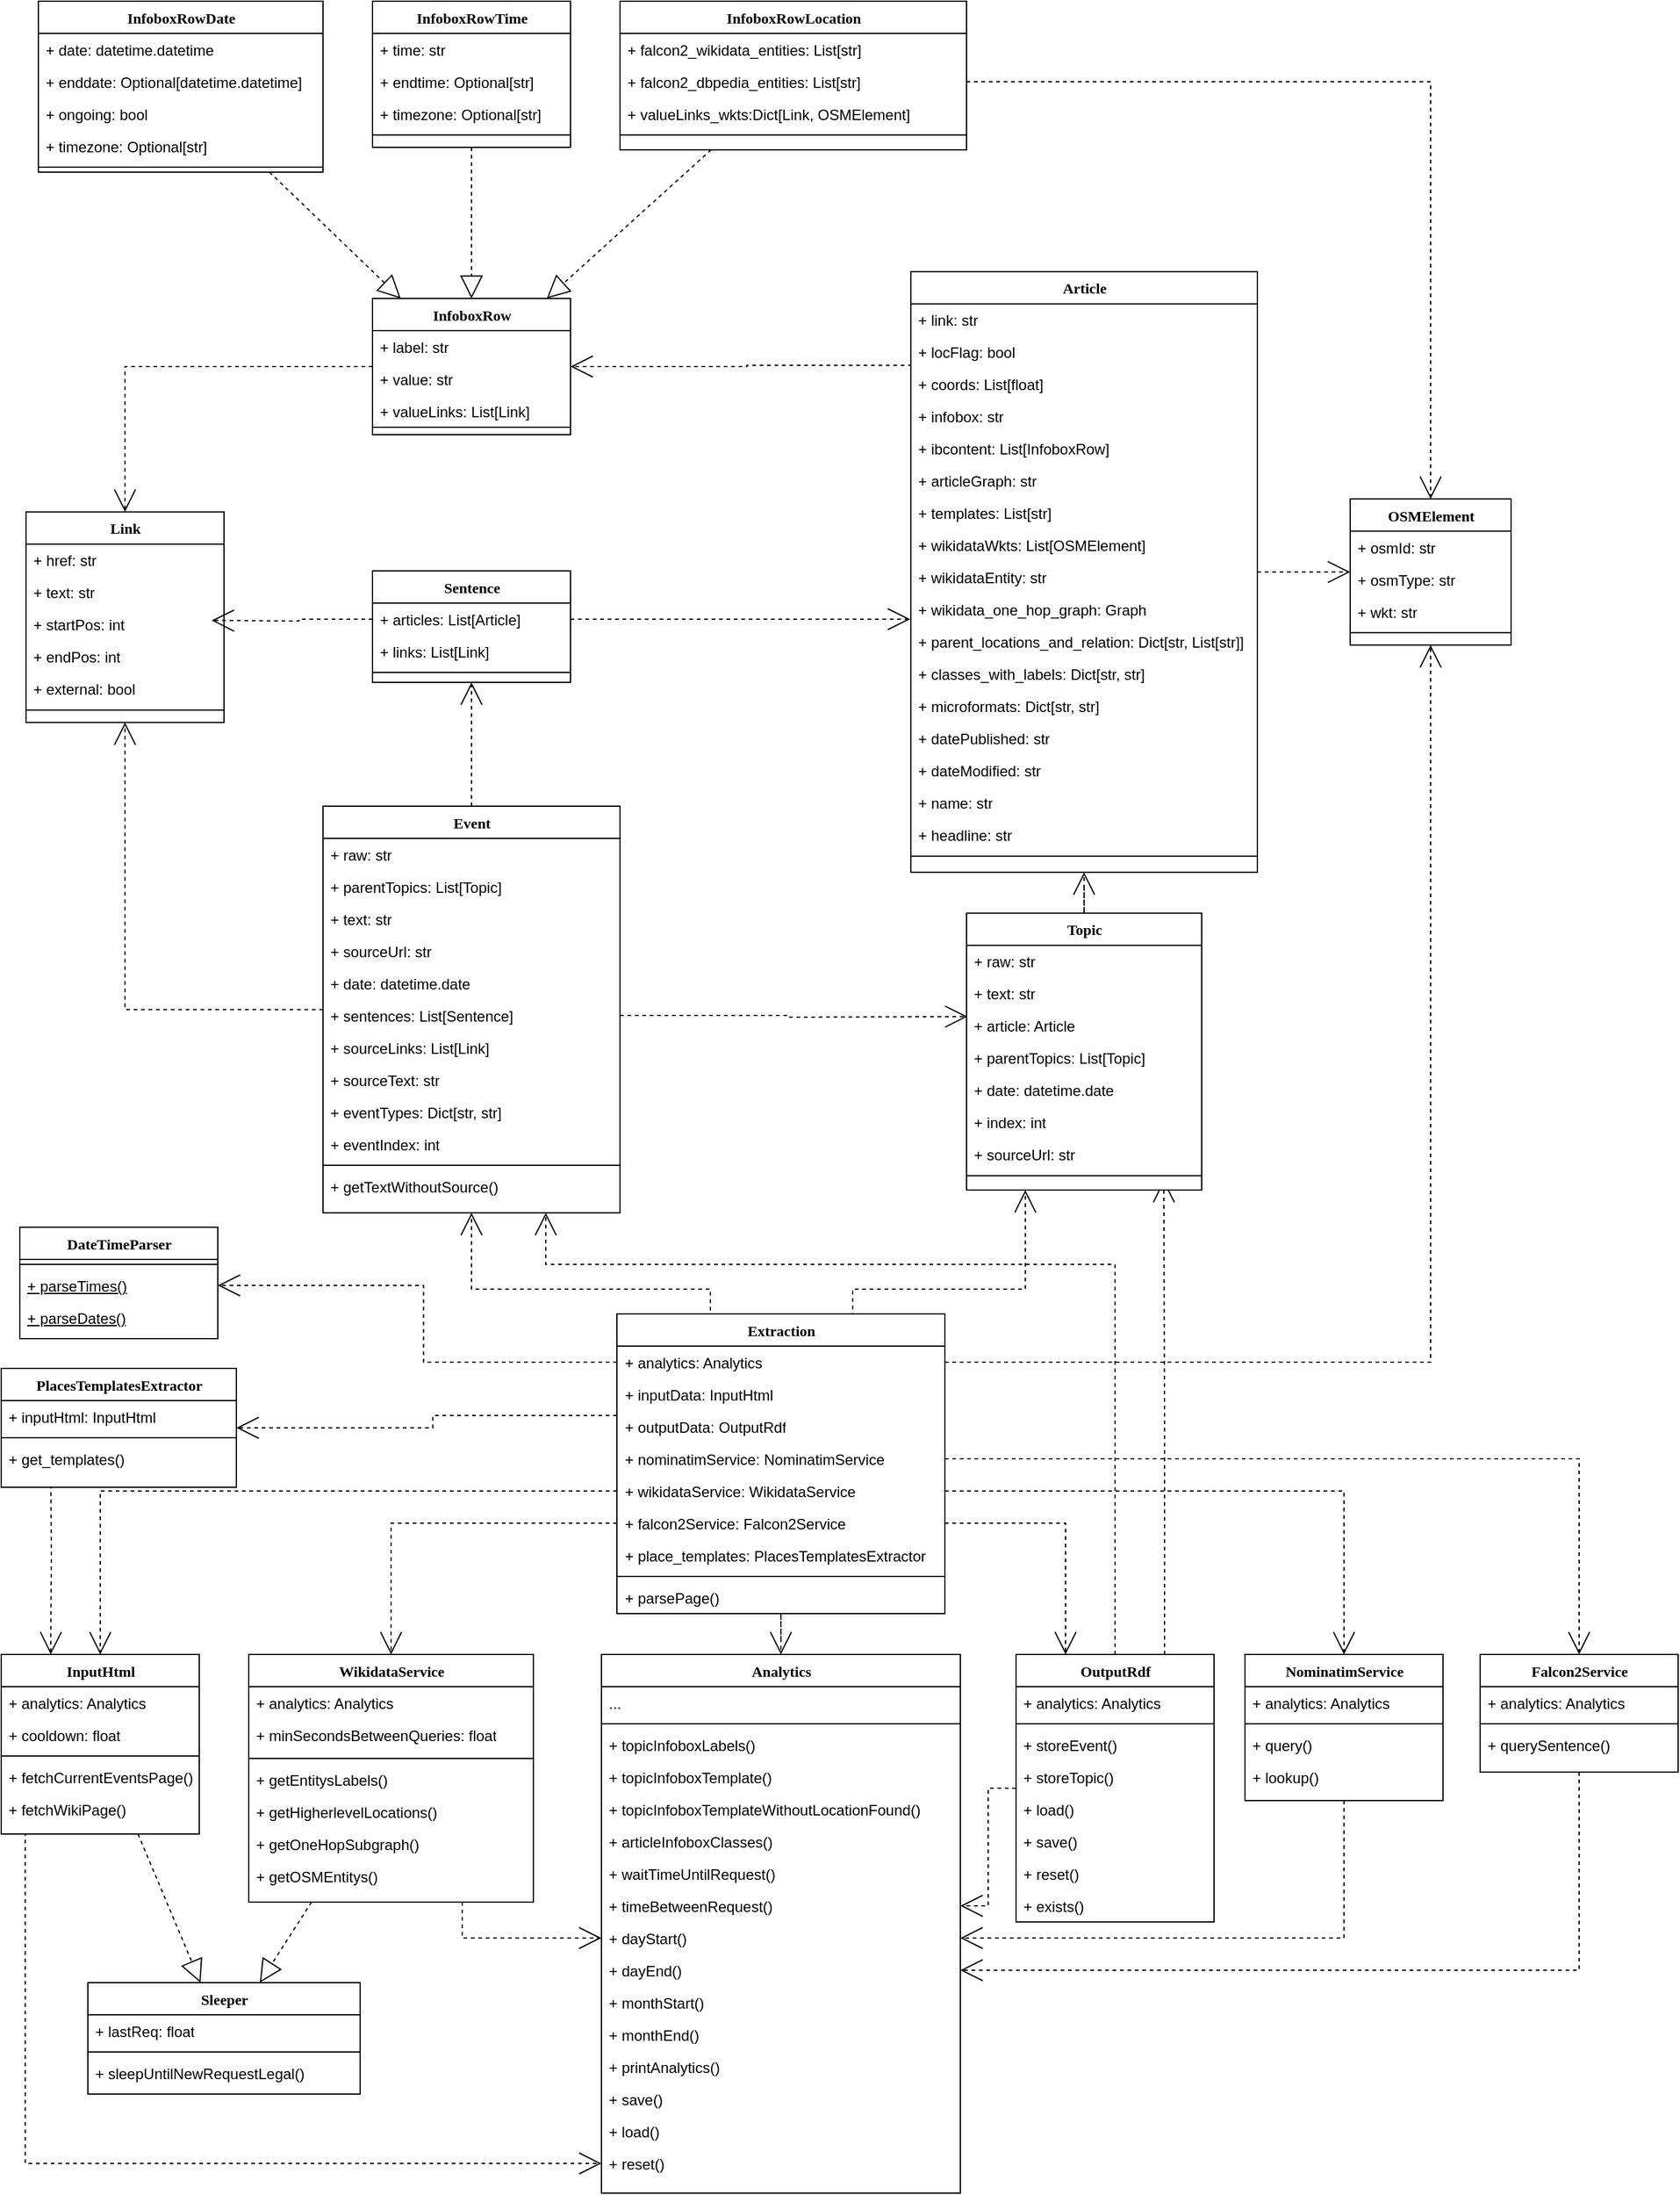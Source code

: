 <mxfile version="20.4.0" type="device"><diagram name="Page-1" id="6133507b-19e7-1e82-6fc7-422aa6c4b21f"><mxGraphModel dx="1422" dy="2461" grid="1" gridSize="10" guides="1" tooltips="1" connect="1" arrows="1" fold="1" page="1" pageScale="1" pageWidth="1100" pageHeight="850" background="none" math="0" shadow="0"><root><mxCell id="0"/><mxCell id="1" parent="0"/><mxCell id="b94bc138ca980ef-13" style="edgeStyle=orthogonalEdgeStyle;rounded=0;html=1;dashed=1;labelBackgroundColor=none;startArrow=none;startFill=0;startSize=8;endArrow=open;endFill=0;endSize=16;fontFamily=Verdana;fontSize=12;entryX=1;entryY=0.5;entryDx=0;entryDy=0;" parent="1" source="235556782a83e6d0-1" target="tL6oyYYr1yJ9kMvQahak-198" edge="1"><mxGeometry relative="1" as="geometry"><mxPoint x="370.0" y="745" as="targetPoint"/></mxGeometry></mxCell><mxCell id="tL6oyYYr1yJ9kMvQahak-127" style="edgeStyle=orthogonalEdgeStyle;shape=connector;rounded=0;orthogonalLoop=1;jettySize=auto;html=1;dashed=1;labelBackgroundColor=none;strokeColor=default;fontFamily=Verdana;fontSize=12;fontColor=default;startArrow=none;startFill=0;endArrow=open;endFill=0;startSize=8;endSize=16;exitX=0.75;exitY=0;exitDx=0;exitDy=0;entryX=0.839;entryY=0.92;entryDx=0;entryDy=0;entryPerimeter=0;" parent="1" source="235556782a83e6d0-1" target="tL6oyYYr1yJ9kMvQahak-48" edge="1"><mxGeometry relative="1" as="geometry"><mxPoint x="1015" y="-20" as="targetPoint"/></mxGeometry></mxCell><mxCell id="tL6oyYYr1yJ9kMvQahak-221" style="edgeStyle=orthogonalEdgeStyle;shape=connector;rounded=0;orthogonalLoop=1;jettySize=auto;html=1;dashed=1;labelBackgroundColor=none;strokeColor=default;fontFamily=Verdana;fontSize=12;fontColor=default;startArrow=none;startFill=0;endArrow=open;endFill=0;startSize=8;endSize=16;exitX=0.5;exitY=0;exitDx=0;exitDy=0;entryX=0.75;entryY=1;entryDx=0;entryDy=0;" parent="1" source="235556782a83e6d0-1" target="tL6oyYYr1yJ9kMvQahak-55" edge="1"><mxGeometry relative="1" as="geometry"><mxPoint x="610" y="-10" as="targetPoint"/><Array as="points"><mxPoint x="940" y="110"/><mxPoint x="480" y="110"/></Array></mxGeometry></mxCell><mxCell id="235556782a83e6d0-1" value="OutputRdf" style="swimlane;html=1;fontStyle=1;align=center;verticalAlign=top;childLayout=stackLayout;horizontal=1;startSize=26;horizontalStack=0;resizeParent=1;resizeLast=0;collapsible=1;marginBottom=0;swimlaneFillColor=#ffffff;rounded=0;shadow=0;comic=0;labelBackgroundColor=none;strokeWidth=1;fillColor=none;fontFamily=Verdana;fontSize=12" parent="1" vertex="1"><mxGeometry x="860" y="425" width="160" height="216" as="geometry"/></mxCell><mxCell id="235556782a83e6d0-2" value="+ analytics: Analytics" style="text;html=1;strokeColor=none;fillColor=none;align=left;verticalAlign=top;spacingLeft=4;spacingRight=4;whiteSpace=wrap;overflow=hidden;rotatable=0;points=[[0,0.5],[1,0.5]];portConstraint=eastwest;" parent="235556782a83e6d0-1" vertex="1"><mxGeometry y="26" width="160" height="26" as="geometry"/></mxCell><mxCell id="235556782a83e6d0-6" value="" style="line;html=1;strokeWidth=1;fillColor=none;align=left;verticalAlign=middle;spacingTop=-1;spacingLeft=3;spacingRight=3;rotatable=0;labelPosition=right;points=[];portConstraint=eastwest;" parent="235556782a83e6d0-1" vertex="1"><mxGeometry y="52" width="160" height="8" as="geometry"/></mxCell><mxCell id="235556782a83e6d0-7" value="+ storeEvent()" style="text;html=1;strokeColor=none;fillColor=none;align=left;verticalAlign=top;spacingLeft=4;spacingRight=4;whiteSpace=wrap;overflow=hidden;rotatable=0;points=[[0,0.5],[1,0.5]];portConstraint=eastwest;" parent="235556782a83e6d0-1" vertex="1"><mxGeometry y="60" width="160" height="26" as="geometry"/></mxCell><mxCell id="tL6oyYYr1yJ9kMvQahak-110" value="+ storeTopic()" style="text;html=1;strokeColor=none;fillColor=none;align=left;verticalAlign=top;spacingLeft=4;spacingRight=4;whiteSpace=wrap;overflow=hidden;rotatable=0;points=[[0,0.5],[1,0.5]];portConstraint=eastwest;" parent="235556782a83e6d0-1" vertex="1"><mxGeometry y="86" width="160" height="26" as="geometry"/></mxCell><mxCell id="tL6oyYYr1yJ9kMvQahak-111" value="+ load()" style="text;html=1;strokeColor=none;fillColor=none;align=left;verticalAlign=top;spacingLeft=4;spacingRight=4;whiteSpace=wrap;overflow=hidden;rotatable=0;points=[[0,0.5],[1,0.5]];portConstraint=eastwest;" parent="235556782a83e6d0-1" vertex="1"><mxGeometry y="112" width="160" height="26" as="geometry"/></mxCell><mxCell id="8IQU_0RFSAWz7xUvASIC-2" value="+ save()" style="text;html=1;strokeColor=none;fillColor=none;align=left;verticalAlign=top;spacingLeft=4;spacingRight=4;whiteSpace=wrap;overflow=hidden;rotatable=0;points=[[0,0.5],[1,0.5]];portConstraint=eastwest;" vertex="1" parent="235556782a83e6d0-1"><mxGeometry y="138" width="160" height="26" as="geometry"/></mxCell><mxCell id="8IQU_0RFSAWz7xUvASIC-3" value="+ reset()" style="text;html=1;strokeColor=none;fillColor=none;align=left;verticalAlign=top;spacingLeft=4;spacingRight=4;whiteSpace=wrap;overflow=hidden;rotatable=0;points=[[0,0.5],[1,0.5]];portConstraint=eastwest;" vertex="1" parent="235556782a83e6d0-1"><mxGeometry y="164" width="160" height="26" as="geometry"/></mxCell><mxCell id="tL6oyYYr1yJ9kMvQahak-112" value="+ exists()" style="text;html=1;strokeColor=none;fillColor=none;align=left;verticalAlign=top;spacingLeft=4;spacingRight=4;whiteSpace=wrap;overflow=hidden;rotatable=0;points=[[0,0.5],[1,0.5]];portConstraint=eastwest;" parent="235556782a83e6d0-1" vertex="1"><mxGeometry y="190" width="160" height="26" as="geometry"/></mxCell><mxCell id="tL6oyYYr1yJ9kMvQahak-34" style="edgeStyle=orthogonalEdgeStyle;shape=connector;rounded=0;orthogonalLoop=1;jettySize=auto;html=1;dashed=1;labelBackgroundColor=none;strokeColor=default;fontFamily=Verdana;fontSize=12;fontColor=default;startArrow=none;startFill=0;endArrow=open;endFill=0;startSize=8;endSize=16;exitX=0.5;exitY=1;exitDx=0;exitDy=0;" parent="1" source="78961159f06e98e8-17" target="tL6oyYYr1yJ9kMvQahak-5" edge="1"><mxGeometry relative="1" as="geometry"/></mxCell><mxCell id="tL6oyYYr1yJ9kMvQahak-35" style="edgeStyle=orthogonalEdgeStyle;shape=connector;rounded=0;orthogonalLoop=1;jettySize=auto;html=1;dashed=1;labelBackgroundColor=none;strokeColor=default;fontFamily=Verdana;fontSize=12;fontColor=default;startArrow=none;startFill=0;endArrow=open;endFill=0;startSize=8;endSize=16;exitX=0;exitY=0.5;exitDx=0;exitDy=0;" parent="1" source="tL6oyYYr1yJ9kMvQahak-122" target="tL6oyYYr1yJ9kMvQahak-10" edge="1"><mxGeometry relative="1" as="geometry"/></mxCell><mxCell id="tL6oyYYr1yJ9kMvQahak-36" style="edgeStyle=orthogonalEdgeStyle;shape=connector;rounded=0;orthogonalLoop=1;jettySize=auto;html=1;dashed=1;labelBackgroundColor=none;strokeColor=default;fontFamily=Verdana;fontSize=12;fontColor=default;startArrow=none;startFill=0;endArrow=open;endFill=0;startSize=8;endSize=16;exitX=0;exitY=0.5;exitDx=0;exitDy=0;" parent="1" source="tL6oyYYr1yJ9kMvQahak-123" target="tL6oyYYr1yJ9kMvQahak-20" edge="1"><mxGeometry relative="1" as="geometry"/></mxCell><mxCell id="tL6oyYYr1yJ9kMvQahak-37" style="edgeStyle=orthogonalEdgeStyle;shape=connector;rounded=0;orthogonalLoop=1;jettySize=auto;html=1;dashed=1;labelBackgroundColor=none;strokeColor=default;fontFamily=Verdana;fontSize=12;fontColor=default;startArrow=none;startFill=0;endArrow=open;endFill=0;startSize=8;endSize=16;exitX=1;exitY=0.5;exitDx=0;exitDy=0;" parent="1" source="tL6oyYYr1yJ9kMvQahak-121" target="tL6oyYYr1yJ9kMvQahak-25" edge="1"><mxGeometry relative="1" as="geometry"/></mxCell><mxCell id="tL6oyYYr1yJ9kMvQahak-38" style="edgeStyle=orthogonalEdgeStyle;shape=connector;rounded=0;orthogonalLoop=1;jettySize=auto;html=1;dashed=1;labelBackgroundColor=none;strokeColor=default;fontFamily=Verdana;fontSize=12;fontColor=default;startArrow=none;startFill=0;endArrow=open;endFill=0;startSize=8;endSize=16;exitX=1;exitY=0.5;exitDx=0;exitDy=0;" parent="1" source="tL6oyYYr1yJ9kMvQahak-122" target="tL6oyYYr1yJ9kMvQahak-15" edge="1"><mxGeometry relative="1" as="geometry"/></mxCell><mxCell id="tL6oyYYr1yJ9kMvQahak-39" style="edgeStyle=orthogonalEdgeStyle;shape=connector;rounded=0;orthogonalLoop=1;jettySize=auto;html=1;dashed=1;labelBackgroundColor=none;strokeColor=default;fontFamily=Verdana;fontSize=12;fontColor=default;startArrow=none;startFill=0;endArrow=open;endFill=0;startSize=8;endSize=16;exitX=1;exitY=0.5;exitDx=0;exitDy=0;entryX=0.25;entryY=0;entryDx=0;entryDy=0;" parent="1" source="tL6oyYYr1yJ9kMvQahak-123" target="235556782a83e6d0-1" edge="1"><mxGeometry relative="1" as="geometry"/></mxCell><mxCell id="tL6oyYYr1yJ9kMvQahak-125" style="edgeStyle=orthogonalEdgeStyle;shape=connector;rounded=0;orthogonalLoop=1;jettySize=auto;html=1;dashed=1;labelBackgroundColor=none;strokeColor=default;fontFamily=Verdana;fontSize=12;fontColor=default;startArrow=none;startFill=0;endArrow=open;endFill=0;startSize=8;endSize=16;exitX=0;exitY=0.5;exitDx=0;exitDy=0;entryX=1;entryY=0.5;entryDx=0;entryDy=0;" parent="1" source="78961159f06e98e8-23" target="tL6oyYYr1yJ9kMvQahak-98" edge="1"><mxGeometry relative="1" as="geometry"/></mxCell><mxCell id="tL6oyYYr1yJ9kMvQahak-126" style="edgeStyle=orthogonalEdgeStyle;shape=connector;rounded=0;orthogonalLoop=1;jettySize=auto;html=1;dashed=1;labelBackgroundColor=none;strokeColor=default;fontFamily=Verdana;fontSize=12;fontColor=default;startArrow=none;startFill=0;endArrow=open;endFill=0;startSize=8;endSize=16;exitX=0.75;exitY=0;exitDx=0;exitDy=0;entryX=0.25;entryY=1;entryDx=0;entryDy=0;" parent="1" source="78961159f06e98e8-17" target="tL6oyYYr1yJ9kMvQahak-45" edge="1"><mxGeometry relative="1" as="geometry"><mxPoint x="635.76" y="160.0" as="sourcePoint"/><mxPoint x="950" y="90" as="targetPoint"/><Array as="points"><mxPoint x="728" y="130"/><mxPoint x="868" y="130"/></Array></mxGeometry></mxCell><mxCell id="tL6oyYYr1yJ9kMvQahak-129" style="edgeStyle=orthogonalEdgeStyle;shape=connector;rounded=0;orthogonalLoop=1;jettySize=auto;html=1;dashed=1;labelBackgroundColor=none;strokeColor=default;fontFamily=Verdana;fontSize=12;fontColor=default;startArrow=none;startFill=0;endArrow=open;endFill=0;startSize=8;endSize=16;exitX=0.25;exitY=0;exitDx=0;exitDy=0;entryX=0.5;entryY=1;entryDx=0;entryDy=0;" parent="1" source="78961159f06e98e8-17" target="tL6oyYYr1yJ9kMvQahak-55" edge="1"><mxGeometry relative="1" as="geometry"><mxPoint x="610" y="158.39" as="sourcePoint"/><Array as="points"><mxPoint x="613" y="130"/><mxPoint x="420" y="130"/></Array></mxGeometry></mxCell><mxCell id="tL6oyYYr1yJ9kMvQahak-138" style="edgeStyle=orthogonalEdgeStyle;shape=connector;rounded=0;orthogonalLoop=1;jettySize=auto;html=1;dashed=1;labelBackgroundColor=none;strokeColor=default;fontFamily=Verdana;fontSize=12;fontColor=default;startArrow=none;startFill=0;endArrow=open;endFill=0;startSize=8;endSize=16;entryX=0.5;entryY=1;entryDx=0;entryDy=0;exitX=1;exitY=0.5;exitDx=0;exitDy=0;" parent="1" source="78961159f06e98e8-23" target="tL6oyYYr1yJ9kMvQahak-84" edge="1"><mxGeometry relative="1" as="geometry"><mxPoint x="780" y="-220" as="targetPoint"/></mxGeometry></mxCell><mxCell id="78961159f06e98e8-17" value="Extraction" style="swimlane;html=1;fontStyle=1;align=center;verticalAlign=top;childLayout=stackLayout;horizontal=1;startSize=26;horizontalStack=0;resizeParent=1;resizeLast=0;collapsible=1;marginBottom=0;swimlaneFillColor=#ffffff;rounded=0;shadow=0;comic=0;labelBackgroundColor=none;strokeWidth=1;fillColor=none;fontFamily=Verdana;fontSize=12" parent="1" vertex="1"><mxGeometry x="537.5" y="150" width="265" height="242" as="geometry"/></mxCell><mxCell id="78961159f06e98e8-23" value="+ analytics: Analytics" style="text;html=1;strokeColor=none;fillColor=none;align=left;verticalAlign=top;spacingLeft=4;spacingRight=4;whiteSpace=wrap;overflow=hidden;rotatable=0;points=[[0,0.5],[1,0.5]];portConstraint=eastwest;" parent="78961159f06e98e8-17" vertex="1"><mxGeometry y="26" width="265" height="26" as="geometry"/></mxCell><mxCell id="tL6oyYYr1yJ9kMvQahak-119" value="+ inputData: InputHtml" style="text;html=1;strokeColor=none;fillColor=none;align=left;verticalAlign=top;spacingLeft=4;spacingRight=4;whiteSpace=wrap;overflow=hidden;rotatable=0;points=[[0,0.5],[1,0.5]];portConstraint=eastwest;" parent="78961159f06e98e8-17" vertex="1"><mxGeometry y="52" width="265" height="26" as="geometry"/></mxCell><mxCell id="tL6oyYYr1yJ9kMvQahak-120" value="+ outputData: OutputRdf" style="text;html=1;strokeColor=none;fillColor=none;align=left;verticalAlign=top;spacingLeft=4;spacingRight=4;whiteSpace=wrap;overflow=hidden;rotatable=0;points=[[0,0.5],[1,0.5]];portConstraint=eastwest;" parent="78961159f06e98e8-17" vertex="1"><mxGeometry y="78" width="265" height="26" as="geometry"/></mxCell><mxCell id="tL6oyYYr1yJ9kMvQahak-121" value="+ nominatimService: NominatimService" style="text;html=1;strokeColor=none;fillColor=none;align=left;verticalAlign=top;spacingLeft=4;spacingRight=4;whiteSpace=wrap;overflow=hidden;rotatable=0;points=[[0,0.5],[1,0.5]];portConstraint=eastwest;" parent="78961159f06e98e8-17" vertex="1"><mxGeometry y="104" width="265" height="26" as="geometry"/></mxCell><mxCell id="tL6oyYYr1yJ9kMvQahak-122" value="+ wikidataService: WikidataService" style="text;html=1;strokeColor=none;fillColor=none;align=left;verticalAlign=top;spacingLeft=4;spacingRight=4;whiteSpace=wrap;overflow=hidden;rotatable=0;points=[[0,0.5],[1,0.5]];portConstraint=eastwest;" parent="78961159f06e98e8-17" vertex="1"><mxGeometry y="130" width="265" height="26" as="geometry"/></mxCell><mxCell id="tL6oyYYr1yJ9kMvQahak-123" value="+ falcon2Service: Falcon2Service" style="text;html=1;strokeColor=none;fillColor=none;align=left;verticalAlign=top;spacingLeft=4;spacingRight=4;whiteSpace=wrap;overflow=hidden;rotatable=0;points=[[0,0.5],[1,0.5]];portConstraint=eastwest;" parent="78961159f06e98e8-17" vertex="1"><mxGeometry y="156" width="265" height="26" as="geometry"/></mxCell><mxCell id="8IQU_0RFSAWz7xUvASIC-1" value="+ place_templates: PlacesTemplatesExtractor" style="text;html=1;strokeColor=none;fillColor=none;align=left;verticalAlign=top;spacingLeft=4;spacingRight=4;whiteSpace=wrap;overflow=hidden;rotatable=0;points=[[0,0.5],[1,0.5]];portConstraint=eastwest;" vertex="1" parent="78961159f06e98e8-17"><mxGeometry y="182" width="265" height="26" as="geometry"/></mxCell><mxCell id="78961159f06e98e8-19" value="" style="line;html=1;strokeWidth=1;fillColor=none;align=left;verticalAlign=middle;spacingTop=-1;spacingLeft=3;spacingRight=3;rotatable=0;labelPosition=right;points=[];portConstraint=eastwest;" parent="78961159f06e98e8-17" vertex="1"><mxGeometry y="208" width="265" height="8" as="geometry"/></mxCell><mxCell id="78961159f06e98e8-27" value="+ parsePage()" style="text;html=1;strokeColor=none;fillColor=none;align=left;verticalAlign=top;spacingLeft=4;spacingRight=4;whiteSpace=wrap;overflow=hidden;rotatable=0;points=[[0,0.5],[1,0.5]];portConstraint=eastwest;" parent="78961159f06e98e8-17" vertex="1"><mxGeometry y="216" width="265" height="26" as="geometry"/></mxCell><mxCell id="tL6oyYYr1yJ9kMvQahak-5" value="Analytics" style="swimlane;html=1;fontStyle=1;align=center;verticalAlign=top;childLayout=stackLayout;horizontal=1;startSize=26;horizontalStack=0;resizeParent=1;resizeLast=0;collapsible=1;marginBottom=0;swimlaneFillColor=#ffffff;rounded=0;shadow=0;comic=0;labelBackgroundColor=none;strokeWidth=1;fillColor=none;fontFamily=Verdana;fontSize=12" parent="1" vertex="1"><mxGeometry x="525" y="425" width="290" height="435" as="geometry"/></mxCell><mxCell id="tL6oyYYr1yJ9kMvQahak-6" value="..." style="text;html=1;strokeColor=none;fillColor=none;align=left;verticalAlign=top;spacingLeft=4;spacingRight=4;whiteSpace=wrap;overflow=hidden;rotatable=0;points=[[0,0.5],[1,0.5]];portConstraint=eastwest;" parent="tL6oyYYr1yJ9kMvQahak-5" vertex="1"><mxGeometry y="26" width="290" height="26" as="geometry"/></mxCell><mxCell id="tL6oyYYr1yJ9kMvQahak-8" value="" style="line;html=1;strokeWidth=1;fillColor=none;align=left;verticalAlign=middle;spacingTop=-1;spacingLeft=3;spacingRight=3;rotatable=0;labelPosition=right;points=[];portConstraint=eastwest;" parent="tL6oyYYr1yJ9kMvQahak-5" vertex="1"><mxGeometry y="52" width="290" height="8" as="geometry"/></mxCell><mxCell id="tL6oyYYr1yJ9kMvQahak-9" value="+ topicInfoboxLabels()" style="text;html=1;strokeColor=none;fillColor=none;align=left;verticalAlign=top;spacingLeft=4;spacingRight=4;whiteSpace=wrap;overflow=hidden;rotatable=0;points=[[0,0.5],[1,0.5]];portConstraint=eastwest;" parent="tL6oyYYr1yJ9kMvQahak-5" vertex="1"><mxGeometry y="60" width="290" height="26" as="geometry"/></mxCell><mxCell id="tL6oyYYr1yJ9kMvQahak-194" value="+ topicInfoboxTemplate()" style="text;html=1;strokeColor=none;fillColor=none;align=left;verticalAlign=top;spacingLeft=4;spacingRight=4;whiteSpace=wrap;overflow=hidden;rotatable=0;points=[[0,0.5],[1,0.5]];portConstraint=eastwest;" parent="tL6oyYYr1yJ9kMvQahak-5" vertex="1"><mxGeometry y="86" width="290" height="26" as="geometry"/></mxCell><mxCell id="tL6oyYYr1yJ9kMvQahak-195" value="+ topicInfoboxTemplateWithoutLocationFound()" style="text;html=1;strokeColor=none;fillColor=none;align=left;verticalAlign=top;spacingLeft=4;spacingRight=4;whiteSpace=wrap;overflow=hidden;rotatable=0;points=[[0,0.5],[1,0.5]];portConstraint=eastwest;" parent="tL6oyYYr1yJ9kMvQahak-5" vertex="1"><mxGeometry y="112" width="290" height="26" as="geometry"/></mxCell><mxCell id="tL6oyYYr1yJ9kMvQahak-196" value="+ articleInfoboxClasses()" style="text;html=1;strokeColor=none;fillColor=none;align=left;verticalAlign=top;spacingLeft=4;spacingRight=4;whiteSpace=wrap;overflow=hidden;rotatable=0;points=[[0,0.5],[1,0.5]];portConstraint=eastwest;" parent="tL6oyYYr1yJ9kMvQahak-5" vertex="1"><mxGeometry y="138" width="290" height="26" as="geometry"/></mxCell><mxCell id="tL6oyYYr1yJ9kMvQahak-197" value="+ waitTimeUntilRequest()" style="text;html=1;strokeColor=none;fillColor=none;align=left;verticalAlign=top;spacingLeft=4;spacingRight=4;whiteSpace=wrap;overflow=hidden;rotatable=0;points=[[0,0.5],[1,0.5]];portConstraint=eastwest;" parent="tL6oyYYr1yJ9kMvQahak-5" vertex="1"><mxGeometry y="164" width="290" height="26" as="geometry"/></mxCell><mxCell id="tL6oyYYr1yJ9kMvQahak-198" value="+ timeBetweenRequest()" style="text;html=1;strokeColor=none;fillColor=none;align=left;verticalAlign=top;spacingLeft=4;spacingRight=4;whiteSpace=wrap;overflow=hidden;rotatable=0;points=[[0,0.5],[1,0.5]];portConstraint=eastwest;" parent="tL6oyYYr1yJ9kMvQahak-5" vertex="1"><mxGeometry y="190" width="290" height="26" as="geometry"/></mxCell><mxCell id="tL6oyYYr1yJ9kMvQahak-200" value="+ dayStart()" style="text;html=1;strokeColor=none;fillColor=none;align=left;verticalAlign=top;spacingLeft=4;spacingRight=4;whiteSpace=wrap;overflow=hidden;rotatable=0;points=[[0,0.5],[1,0.5]];portConstraint=eastwest;" parent="tL6oyYYr1yJ9kMvQahak-5" vertex="1"><mxGeometry y="216" width="290" height="26" as="geometry"/></mxCell><mxCell id="tL6oyYYr1yJ9kMvQahak-201" value="+ dayEnd()" style="text;html=1;strokeColor=none;fillColor=none;align=left;verticalAlign=top;spacingLeft=4;spacingRight=4;whiteSpace=wrap;overflow=hidden;rotatable=0;points=[[0,0.5],[1,0.5]];portConstraint=eastwest;" parent="tL6oyYYr1yJ9kMvQahak-5" vertex="1"><mxGeometry y="242" width="290" height="26" as="geometry"/></mxCell><mxCell id="tL6oyYYr1yJ9kMvQahak-202" value="+ monthStart()" style="text;html=1;strokeColor=none;fillColor=none;align=left;verticalAlign=top;spacingLeft=4;spacingRight=4;whiteSpace=wrap;overflow=hidden;rotatable=0;points=[[0,0.5],[1,0.5]];portConstraint=eastwest;" parent="tL6oyYYr1yJ9kMvQahak-5" vertex="1"><mxGeometry y="268" width="290" height="26" as="geometry"/></mxCell><mxCell id="tL6oyYYr1yJ9kMvQahak-203" value="+ monthEnd()" style="text;html=1;strokeColor=none;fillColor=none;align=left;verticalAlign=top;spacingLeft=4;spacingRight=4;whiteSpace=wrap;overflow=hidden;rotatable=0;points=[[0,0.5],[1,0.5]];portConstraint=eastwest;" parent="tL6oyYYr1yJ9kMvQahak-5" vertex="1"><mxGeometry y="294" width="290" height="26" as="geometry"/></mxCell><mxCell id="tL6oyYYr1yJ9kMvQahak-204" value="+ printAnalytics()" style="text;html=1;strokeColor=none;fillColor=none;align=left;verticalAlign=top;spacingLeft=4;spacingRight=4;whiteSpace=wrap;overflow=hidden;rotatable=0;points=[[0,0.5],[1,0.5]];portConstraint=eastwest;" parent="tL6oyYYr1yJ9kMvQahak-5" vertex="1"><mxGeometry y="320" width="290" height="26" as="geometry"/></mxCell><mxCell id="tL6oyYYr1yJ9kMvQahak-205" value="+ save()" style="text;html=1;strokeColor=none;fillColor=none;align=left;verticalAlign=top;spacingLeft=4;spacingRight=4;whiteSpace=wrap;overflow=hidden;rotatable=0;points=[[0,0.5],[1,0.5]];portConstraint=eastwest;" parent="tL6oyYYr1yJ9kMvQahak-5" vertex="1"><mxGeometry y="346" width="290" height="26" as="geometry"/></mxCell><mxCell id="tL6oyYYr1yJ9kMvQahak-206" value="+ load()" style="text;html=1;strokeColor=none;fillColor=none;align=left;verticalAlign=top;spacingLeft=4;spacingRight=4;whiteSpace=wrap;overflow=hidden;rotatable=0;points=[[0,0.5],[1,0.5]];portConstraint=eastwest;" parent="tL6oyYYr1yJ9kMvQahak-5" vertex="1"><mxGeometry y="372" width="290" height="26" as="geometry"/></mxCell><mxCell id="tL6oyYYr1yJ9kMvQahak-207" value="+ reset()" style="text;html=1;strokeColor=none;fillColor=none;align=left;verticalAlign=top;spacingLeft=4;spacingRight=4;whiteSpace=wrap;overflow=hidden;rotatable=0;points=[[0,0.5],[1,0.5]];portConstraint=eastwest;" parent="tL6oyYYr1yJ9kMvQahak-5" vertex="1"><mxGeometry y="398" width="290" height="26" as="geometry"/></mxCell><mxCell id="tL6oyYYr1yJ9kMvQahak-30" style="edgeStyle=orthogonalEdgeStyle;shape=connector;rounded=0;orthogonalLoop=1;jettySize=auto;html=1;dashed=1;labelBackgroundColor=none;strokeColor=default;fontFamily=Verdana;fontSize=12;fontColor=default;startArrow=none;startFill=0;endArrow=open;endFill=0;startSize=8;endSize=16;exitX=0.121;exitY=0.987;exitDx=0;exitDy=0;exitPerimeter=0;entryX=0;entryY=0.5;entryDx=0;entryDy=0;" parent="1" source="tL6oyYYr1yJ9kMvQahak-118" target="tL6oyYYr1yJ9kMvQahak-207" edge="1"><mxGeometry relative="1" as="geometry"><mxPoint x="520" y="860" as="targetPoint"/><Array as="points"><mxPoint x="59" y="836"/></Array></mxGeometry></mxCell><mxCell id="tL6oyYYr1yJ9kMvQahak-10" value="InputHtml" style="swimlane;html=1;fontStyle=1;align=center;verticalAlign=top;childLayout=stackLayout;horizontal=1;startSize=26;horizontalStack=0;resizeParent=1;resizeLast=0;collapsible=1;marginBottom=0;swimlaneFillColor=#ffffff;rounded=0;shadow=0;comic=0;labelBackgroundColor=none;strokeWidth=1;fillColor=none;fontFamily=Verdana;fontSize=12" parent="1" vertex="1"><mxGeometry x="40" y="425" width="160" height="145" as="geometry"/></mxCell><mxCell id="tL6oyYYr1yJ9kMvQahak-11" value="+ analytics: Analytics" style="text;html=1;strokeColor=none;fillColor=none;align=left;verticalAlign=top;spacingLeft=4;spacingRight=4;whiteSpace=wrap;overflow=hidden;rotatable=0;points=[[0,0.5],[1,0.5]];portConstraint=eastwest;" parent="tL6oyYYr1yJ9kMvQahak-10" vertex="1"><mxGeometry y="26" width="160" height="26" as="geometry"/></mxCell><mxCell id="tL6oyYYr1yJ9kMvQahak-117" value="+ cooldown: float" style="text;html=1;strokeColor=none;fillColor=none;align=left;verticalAlign=top;spacingLeft=4;spacingRight=4;whiteSpace=wrap;overflow=hidden;rotatable=0;points=[[0,0.5],[1,0.5]];portConstraint=eastwest;" parent="tL6oyYYr1yJ9kMvQahak-10" vertex="1"><mxGeometry y="52" width="160" height="26" as="geometry"/></mxCell><mxCell id="tL6oyYYr1yJ9kMvQahak-13" value="" style="line;html=1;strokeWidth=1;fillColor=none;align=left;verticalAlign=middle;spacingTop=-1;spacingLeft=3;spacingRight=3;rotatable=0;labelPosition=right;points=[];portConstraint=eastwest;" parent="tL6oyYYr1yJ9kMvQahak-10" vertex="1"><mxGeometry y="78" width="160" height="8" as="geometry"/></mxCell><mxCell id="tL6oyYYr1yJ9kMvQahak-14" value="+ fetchCurrentEventsPage()" style="text;html=1;strokeColor=none;fillColor=none;align=left;verticalAlign=top;spacingLeft=4;spacingRight=4;whiteSpace=wrap;overflow=hidden;rotatable=0;points=[[0,0.5],[1,0.5]];portConstraint=eastwest;" parent="tL6oyYYr1yJ9kMvQahak-10" vertex="1"><mxGeometry y="86" width="160" height="26" as="geometry"/></mxCell><mxCell id="tL6oyYYr1yJ9kMvQahak-118" value="+ fetchWikiPage()" style="text;html=1;strokeColor=none;fillColor=none;align=left;verticalAlign=top;spacingLeft=4;spacingRight=4;whiteSpace=wrap;overflow=hidden;rotatable=0;points=[[0,0.5],[1,0.5]];portConstraint=eastwest;" parent="tL6oyYYr1yJ9kMvQahak-10" vertex="1"><mxGeometry y="112" width="160" height="26" as="geometry"/></mxCell><mxCell id="tL6oyYYr1yJ9kMvQahak-31" style="edgeStyle=orthogonalEdgeStyle;shape=connector;rounded=0;orthogonalLoop=1;jettySize=auto;html=1;dashed=1;labelBackgroundColor=none;strokeColor=default;fontFamily=Verdana;fontSize=12;fontColor=default;startArrow=none;startFill=0;endArrow=open;endFill=0;startSize=8;endSize=16;exitX=0.5;exitY=1;exitDx=0;exitDy=0;entryX=1;entryY=0.5;entryDx=0;entryDy=0;" parent="1" source="tL6oyYYr1yJ9kMvQahak-15" target="tL6oyYYr1yJ9kMvQahak-200" edge="1"><mxGeometry relative="1" as="geometry"/></mxCell><mxCell id="tL6oyYYr1yJ9kMvQahak-15" value="NominatimService" style="swimlane;html=1;fontStyle=1;align=center;verticalAlign=top;childLayout=stackLayout;horizontal=1;startSize=26;horizontalStack=0;resizeParent=1;resizeLast=0;collapsible=1;marginBottom=0;swimlaneFillColor=#ffffff;rounded=0;shadow=0;comic=0;labelBackgroundColor=none;strokeWidth=1;fillColor=none;fontFamily=Verdana;fontSize=12" parent="1" vertex="1"><mxGeometry x="1045" y="425" width="160" height="118" as="geometry"/></mxCell><mxCell id="tL6oyYYr1yJ9kMvQahak-16" value="+ analytics: Analytics" style="text;html=1;strokeColor=none;fillColor=none;align=left;verticalAlign=top;spacingLeft=4;spacingRight=4;whiteSpace=wrap;overflow=hidden;rotatable=0;points=[[0,0.5],[1,0.5]];portConstraint=eastwest;" parent="tL6oyYYr1yJ9kMvQahak-15" vertex="1"><mxGeometry y="26" width="160" height="26" as="geometry"/></mxCell><mxCell id="tL6oyYYr1yJ9kMvQahak-18" value="" style="line;html=1;strokeWidth=1;fillColor=none;align=left;verticalAlign=middle;spacingTop=-1;spacingLeft=3;spacingRight=3;rotatable=0;labelPosition=right;points=[];portConstraint=eastwest;" parent="tL6oyYYr1yJ9kMvQahak-15" vertex="1"><mxGeometry y="52" width="160" height="8" as="geometry"/></mxCell><mxCell id="tL6oyYYr1yJ9kMvQahak-19" value="+ query()" style="text;html=1;strokeColor=none;fillColor=none;align=left;verticalAlign=top;spacingLeft=4;spacingRight=4;whiteSpace=wrap;overflow=hidden;rotatable=0;points=[[0,0.5],[1,0.5]];portConstraint=eastwest;" parent="tL6oyYYr1yJ9kMvQahak-15" vertex="1"><mxGeometry y="60" width="160" height="26" as="geometry"/></mxCell><mxCell id="tL6oyYYr1yJ9kMvQahak-113" value="+ lookup()" style="text;html=1;strokeColor=none;fillColor=none;align=left;verticalAlign=top;spacingLeft=4;spacingRight=4;whiteSpace=wrap;overflow=hidden;rotatable=0;points=[[0,0.5],[1,0.5]];portConstraint=eastwest;" parent="tL6oyYYr1yJ9kMvQahak-15" vertex="1"><mxGeometry y="86" width="160" height="26" as="geometry"/></mxCell><mxCell id="tL6oyYYr1yJ9kMvQahak-32" style="edgeStyle=orthogonalEdgeStyle;shape=connector;rounded=0;orthogonalLoop=1;jettySize=auto;html=1;dashed=1;labelBackgroundColor=none;strokeColor=default;fontFamily=Verdana;fontSize=12;fontColor=default;startArrow=none;startFill=0;endArrow=open;endFill=0;startSize=8;endSize=16;exitX=0.75;exitY=1;exitDx=0;exitDy=0;" parent="1" source="tL6oyYYr1yJ9kMvQahak-20" target="tL6oyYYr1yJ9kMvQahak-200" edge="1"><mxGeometry relative="1" as="geometry"/></mxCell><mxCell id="tL6oyYYr1yJ9kMvQahak-20" value="WikidataService" style="swimlane;html=1;fontStyle=1;align=center;verticalAlign=top;childLayout=stackLayout;horizontal=1;startSize=26;horizontalStack=0;resizeParent=1;resizeLast=0;collapsible=1;marginBottom=0;swimlaneFillColor=#ffffff;rounded=0;shadow=0;comic=0;labelBackgroundColor=none;strokeWidth=1;fillColor=none;fontFamily=Verdana;fontSize=12" parent="1" vertex="1"><mxGeometry x="240" y="425" width="230" height="200" as="geometry"/></mxCell><mxCell id="tL6oyYYr1yJ9kMvQahak-22" value="+ analytics: Analytics" style="text;html=1;strokeColor=none;fillColor=none;align=left;verticalAlign=top;spacingLeft=4;spacingRight=4;whiteSpace=wrap;overflow=hidden;rotatable=0;points=[[0,0.5],[1,0.5]];portConstraint=eastwest;" parent="tL6oyYYr1yJ9kMvQahak-20" vertex="1"><mxGeometry y="26" width="230" height="26" as="geometry"/></mxCell><mxCell id="tL6oyYYr1yJ9kMvQahak-114" value="+ minSecondsBetweenQueries: float" style="text;html=1;strokeColor=none;fillColor=none;align=left;verticalAlign=top;spacingLeft=4;spacingRight=4;whiteSpace=wrap;overflow=hidden;rotatable=0;points=[[0,0.5],[1,0.5]];portConstraint=eastwest;" parent="tL6oyYYr1yJ9kMvQahak-20" vertex="1"><mxGeometry y="52" width="230" height="28" as="geometry"/></mxCell><mxCell id="tL6oyYYr1yJ9kMvQahak-23" value="" style="line;html=1;strokeWidth=1;fillColor=none;align=left;verticalAlign=middle;spacingTop=-1;spacingLeft=3;spacingRight=3;rotatable=0;labelPosition=right;points=[];portConstraint=eastwest;" parent="tL6oyYYr1yJ9kMvQahak-20" vertex="1"><mxGeometry y="80" width="230" height="8" as="geometry"/></mxCell><mxCell id="tL6oyYYr1yJ9kMvQahak-24" value="+ getEntitysLabels()" style="text;html=1;strokeColor=none;fillColor=none;align=left;verticalAlign=top;spacingLeft=4;spacingRight=4;whiteSpace=wrap;overflow=hidden;rotatable=0;points=[[0,0.5],[1,0.5]];portConstraint=eastwest;" parent="tL6oyYYr1yJ9kMvQahak-20" vertex="1"><mxGeometry y="88" width="230" height="26" as="geometry"/></mxCell><mxCell id="tL6oyYYr1yJ9kMvQahak-106" value="+ getHigherlevelLocations()" style="text;html=1;strokeColor=none;fillColor=none;align=left;verticalAlign=top;spacingLeft=4;spacingRight=4;whiteSpace=wrap;overflow=hidden;rotatable=0;points=[[0,0.5],[1,0.5]];portConstraint=eastwest;" parent="tL6oyYYr1yJ9kMvQahak-20" vertex="1"><mxGeometry y="114" width="230" height="26" as="geometry"/></mxCell><mxCell id="tL6oyYYr1yJ9kMvQahak-107" value="+ getOneHopSubgraph()" style="text;html=1;strokeColor=none;fillColor=none;align=left;verticalAlign=top;spacingLeft=4;spacingRight=4;whiteSpace=wrap;overflow=hidden;rotatable=0;points=[[0,0.5],[1,0.5]];portConstraint=eastwest;" parent="tL6oyYYr1yJ9kMvQahak-20" vertex="1"><mxGeometry y="140" width="230" height="26" as="geometry"/></mxCell><mxCell id="tL6oyYYr1yJ9kMvQahak-108" value="+ getOSMEntitys()" style="text;html=1;strokeColor=none;fillColor=none;align=left;verticalAlign=top;spacingLeft=4;spacingRight=4;whiteSpace=wrap;overflow=hidden;rotatable=0;points=[[0,0.5],[1,0.5]];portConstraint=eastwest;" parent="tL6oyYYr1yJ9kMvQahak-20" vertex="1"><mxGeometry y="166" width="230" height="26" as="geometry"/></mxCell><mxCell id="tL6oyYYr1yJ9kMvQahak-33" style="edgeStyle=orthogonalEdgeStyle;shape=connector;rounded=0;orthogonalLoop=1;jettySize=auto;html=1;dashed=1;labelBackgroundColor=none;strokeColor=default;fontFamily=Verdana;fontSize=12;fontColor=default;startArrow=none;startFill=0;endArrow=open;endFill=0;startSize=8;endSize=16;entryX=1;entryY=0.5;entryDx=0;entryDy=0;exitX=0.5;exitY=1;exitDx=0;exitDy=0;" parent="1" source="tL6oyYYr1yJ9kMvQahak-25" target="tL6oyYYr1yJ9kMvQahak-201" edge="1"><mxGeometry relative="1" as="geometry"><mxPoint x="940" y="530" as="sourcePoint"/><mxPoint x="350" y="680" as="targetPoint"/></mxGeometry></mxCell><mxCell id="tL6oyYYr1yJ9kMvQahak-25" value="Falcon2Service" style="swimlane;html=1;fontStyle=1;align=center;verticalAlign=top;childLayout=stackLayout;horizontal=1;startSize=26;horizontalStack=0;resizeParent=1;resizeLast=0;collapsible=1;marginBottom=0;swimlaneFillColor=#ffffff;rounded=0;shadow=0;comic=0;labelBackgroundColor=none;strokeWidth=1;fillColor=none;fontFamily=Verdana;fontSize=12" parent="1" vertex="1"><mxGeometry x="1235" y="425" width="160" height="95" as="geometry"/></mxCell><mxCell id="tL6oyYYr1yJ9kMvQahak-26" value="+ analytics: Analytics" style="text;html=1;strokeColor=none;fillColor=none;align=left;verticalAlign=top;spacingLeft=4;spacingRight=4;whiteSpace=wrap;overflow=hidden;rotatable=0;points=[[0,0.5],[1,0.5]];portConstraint=eastwest;" parent="tL6oyYYr1yJ9kMvQahak-25" vertex="1"><mxGeometry y="26" width="160" height="26" as="geometry"/></mxCell><mxCell id="tL6oyYYr1yJ9kMvQahak-28" value="" style="line;html=1;strokeWidth=1;fillColor=none;align=left;verticalAlign=middle;spacingTop=-1;spacingLeft=3;spacingRight=3;rotatable=0;labelPosition=right;points=[];portConstraint=eastwest;" parent="tL6oyYYr1yJ9kMvQahak-25" vertex="1"><mxGeometry y="52" width="160" height="8" as="geometry"/></mxCell><mxCell id="tL6oyYYr1yJ9kMvQahak-29" value="+ querySentence()" style="text;html=1;strokeColor=none;fillColor=none;align=left;verticalAlign=top;spacingLeft=4;spacingRight=4;whiteSpace=wrap;overflow=hidden;rotatable=0;points=[[0,0.5],[1,0.5]];portConstraint=eastwest;" parent="tL6oyYYr1yJ9kMvQahak-25" vertex="1"><mxGeometry y="60" width="160" height="26" as="geometry"/></mxCell><mxCell id="tL6oyYYr1yJ9kMvQahak-135" style="edgeStyle=orthogonalEdgeStyle;shape=connector;rounded=0;orthogonalLoop=1;jettySize=auto;html=1;dashed=1;labelBackgroundColor=none;strokeColor=default;fontFamily=Verdana;fontSize=12;fontColor=default;startArrow=none;startFill=0;endArrow=open;endFill=0;startSize=8;endSize=16;exitX=0.003;exitY=0.908;exitDx=0;exitDy=0;exitPerimeter=0;" parent="1" source="tL6oyYYr1yJ9kMvQahak-154" target="tL6oyYYr1yJ9kMvQahak-50" edge="1"><mxGeometry relative="1" as="geometry"/></mxCell><mxCell id="tL6oyYYr1yJ9kMvQahak-136" style="edgeStyle=orthogonalEdgeStyle;shape=connector;rounded=0;orthogonalLoop=1;jettySize=auto;html=1;dashed=1;labelBackgroundColor=none;strokeColor=default;fontFamily=Verdana;fontSize=12;fontColor=default;startArrow=none;startFill=0;endArrow=open;endFill=0;startSize=8;endSize=16;" parent="1" source="tL6oyYYr1yJ9kMvQahak-40" target="tL6oyYYr1yJ9kMvQahak-84" edge="1"><mxGeometry relative="1" as="geometry"/></mxCell><mxCell id="tL6oyYYr1yJ9kMvQahak-40" value="Article" style="swimlane;html=1;fontStyle=1;align=center;verticalAlign=top;childLayout=stackLayout;horizontal=1;startSize=26;horizontalStack=0;resizeParent=1;resizeLast=0;collapsible=1;marginBottom=0;swimlaneFillColor=#ffffff;rounded=0;shadow=0;comic=0;labelBackgroundColor=none;strokeWidth=1;fillColor=none;fontFamily=Verdana;fontSize=12" parent="1" vertex="1"><mxGeometry x="775" y="-691.61" width="280" height="485" as="geometry"/></mxCell><mxCell id="tL6oyYYr1yJ9kMvQahak-41" value="&lt;div&gt;+ link: str&lt;br&gt;&lt;/div&gt;" style="text;html=1;strokeColor=none;fillColor=none;align=left;verticalAlign=top;spacingLeft=4;spacingRight=4;whiteSpace=wrap;overflow=hidden;rotatable=0;points=[[0,0.5],[1,0.5]];portConstraint=eastwest;" parent="tL6oyYYr1yJ9kMvQahak-40" vertex="1"><mxGeometry y="26" width="280" height="26" as="geometry"/></mxCell><mxCell id="tL6oyYYr1yJ9kMvQahak-154" value="+ locFlag: bool" style="text;html=1;strokeColor=none;fillColor=none;align=left;verticalAlign=top;spacingLeft=4;spacingRight=4;whiteSpace=wrap;overflow=hidden;rotatable=0;points=[[0,0.5],[1,0.5]];portConstraint=eastwest;" parent="tL6oyYYr1yJ9kMvQahak-40" vertex="1"><mxGeometry y="52" width="280" height="26" as="geometry"/></mxCell><mxCell id="tL6oyYYr1yJ9kMvQahak-155" value="+ coords: List[float]" style="text;html=1;strokeColor=none;fillColor=none;align=left;verticalAlign=top;spacingLeft=4;spacingRight=4;whiteSpace=wrap;overflow=hidden;rotatable=0;points=[[0,0.5],[1,0.5]];portConstraint=eastwest;" parent="tL6oyYYr1yJ9kMvQahak-40" vertex="1"><mxGeometry y="78" width="280" height="26" as="geometry"/></mxCell><mxCell id="tL6oyYYr1yJ9kMvQahak-156" value="+ infobox: str" style="text;html=1;strokeColor=none;fillColor=none;align=left;verticalAlign=top;spacingLeft=4;spacingRight=4;whiteSpace=wrap;overflow=hidden;rotatable=0;points=[[0,0.5],[1,0.5]];portConstraint=eastwest;" parent="tL6oyYYr1yJ9kMvQahak-40" vertex="1"><mxGeometry y="104" width="280" height="26" as="geometry"/></mxCell><mxCell id="tL6oyYYr1yJ9kMvQahak-157" value="+ ibcontent: List[InfoboxRow]" style="text;html=1;strokeColor=none;fillColor=none;align=left;verticalAlign=top;spacingLeft=4;spacingRight=4;whiteSpace=wrap;overflow=hidden;rotatable=0;points=[[0,0.5],[1,0.5]];portConstraint=eastwest;" parent="tL6oyYYr1yJ9kMvQahak-40" vertex="1"><mxGeometry y="130" width="280" height="26" as="geometry"/></mxCell><mxCell id="tL6oyYYr1yJ9kMvQahak-158" value="+ articleGraph: str" style="text;html=1;strokeColor=none;fillColor=none;align=left;verticalAlign=top;spacingLeft=4;spacingRight=4;whiteSpace=wrap;overflow=hidden;rotatable=0;points=[[0,0.5],[1,0.5]];portConstraint=eastwest;" parent="tL6oyYYr1yJ9kMvQahak-40" vertex="1"><mxGeometry y="156" width="280" height="26" as="geometry"/></mxCell><mxCell id="tL6oyYYr1yJ9kMvQahak-159" value="+ templates: List[str]" style="text;html=1;strokeColor=none;fillColor=none;align=left;verticalAlign=top;spacingLeft=4;spacingRight=4;whiteSpace=wrap;overflow=hidden;rotatable=0;points=[[0,0.5],[1,0.5]];portConstraint=eastwest;" parent="tL6oyYYr1yJ9kMvQahak-40" vertex="1"><mxGeometry y="182" width="280" height="26" as="geometry"/></mxCell><mxCell id="tL6oyYYr1yJ9kMvQahak-160" value="+ wikidataWkts: List[OSMElement]" style="text;html=1;strokeColor=none;fillColor=none;align=left;verticalAlign=top;spacingLeft=4;spacingRight=4;whiteSpace=wrap;overflow=hidden;rotatable=0;points=[[0,0.5],[1,0.5]];portConstraint=eastwest;" parent="tL6oyYYr1yJ9kMvQahak-40" vertex="1"><mxGeometry y="208" width="280" height="26" as="geometry"/></mxCell><mxCell id="tL6oyYYr1yJ9kMvQahak-161" value="+ wikidataEntity: str" style="text;html=1;strokeColor=none;fillColor=none;align=left;verticalAlign=top;spacingLeft=4;spacingRight=4;whiteSpace=wrap;overflow=hidden;rotatable=0;points=[[0,0.5],[1,0.5]];portConstraint=eastwest;" parent="tL6oyYYr1yJ9kMvQahak-40" vertex="1"><mxGeometry y="234" width="280" height="26" as="geometry"/></mxCell><mxCell id="tL6oyYYr1yJ9kMvQahak-162" value="+ wikidata_one_hop_graph: Graph" style="text;html=1;strokeColor=none;fillColor=none;align=left;verticalAlign=top;spacingLeft=4;spacingRight=4;whiteSpace=wrap;overflow=hidden;rotatable=0;points=[[0,0.5],[1,0.5]];portConstraint=eastwest;" parent="tL6oyYYr1yJ9kMvQahak-40" vertex="1"><mxGeometry y="260" width="280" height="26" as="geometry"/></mxCell><mxCell id="tL6oyYYr1yJ9kMvQahak-163" value="+ parent_locations_and_relation: Dict[str, List[str]]" style="text;html=1;strokeColor=none;fillColor=none;align=left;verticalAlign=top;spacingLeft=4;spacingRight=4;whiteSpace=wrap;overflow=hidden;rotatable=0;points=[[0,0.5],[1,0.5]];portConstraint=eastwest;" parent="tL6oyYYr1yJ9kMvQahak-40" vertex="1"><mxGeometry y="286" width="280" height="26" as="geometry"/></mxCell><mxCell id="tL6oyYYr1yJ9kMvQahak-164" value="+ classes_with_labels: Dict[str, str]" style="text;html=1;strokeColor=none;fillColor=none;align=left;verticalAlign=top;spacingLeft=4;spacingRight=4;whiteSpace=wrap;overflow=hidden;rotatable=0;points=[[0,0.5],[1,0.5]];portConstraint=eastwest;" parent="tL6oyYYr1yJ9kMvQahak-40" vertex="1"><mxGeometry y="312" width="280" height="26" as="geometry"/></mxCell><mxCell id="tL6oyYYr1yJ9kMvQahak-165" value="+ microformats: Dict[str, str]" style="text;html=1;strokeColor=none;fillColor=none;align=left;verticalAlign=top;spacingLeft=4;spacingRight=4;whiteSpace=wrap;overflow=hidden;rotatable=0;points=[[0,0.5],[1,0.5]];portConstraint=eastwest;" parent="tL6oyYYr1yJ9kMvQahak-40" vertex="1"><mxGeometry y="338" width="280" height="26" as="geometry"/></mxCell><mxCell id="tL6oyYYr1yJ9kMvQahak-166" value="+ datePublished: str" style="text;html=1;strokeColor=none;fillColor=none;align=left;verticalAlign=top;spacingLeft=4;spacingRight=4;whiteSpace=wrap;overflow=hidden;rotatable=0;points=[[0,0.5],[1,0.5]];portConstraint=eastwest;" parent="tL6oyYYr1yJ9kMvQahak-40" vertex="1"><mxGeometry y="364" width="280" height="26" as="geometry"/></mxCell><mxCell id="tL6oyYYr1yJ9kMvQahak-167" value="+ dateModified: str" style="text;html=1;strokeColor=none;fillColor=none;align=left;verticalAlign=top;spacingLeft=4;spacingRight=4;whiteSpace=wrap;overflow=hidden;rotatable=0;points=[[0,0.5],[1,0.5]];portConstraint=eastwest;" parent="tL6oyYYr1yJ9kMvQahak-40" vertex="1"><mxGeometry y="390" width="280" height="26" as="geometry"/></mxCell><mxCell id="tL6oyYYr1yJ9kMvQahak-168" value="+ name: str" style="text;html=1;strokeColor=none;fillColor=none;align=left;verticalAlign=top;spacingLeft=4;spacingRight=4;whiteSpace=wrap;overflow=hidden;rotatable=0;points=[[0,0.5],[1,0.5]];portConstraint=eastwest;" parent="tL6oyYYr1yJ9kMvQahak-40" vertex="1"><mxGeometry y="416" width="280" height="26" as="geometry"/></mxCell><mxCell id="tL6oyYYr1yJ9kMvQahak-169" value="+ headline: str" style="text;html=1;strokeColor=none;fillColor=none;align=left;verticalAlign=top;spacingLeft=4;spacingRight=4;whiteSpace=wrap;overflow=hidden;rotatable=0;points=[[0,0.5],[1,0.5]];portConstraint=eastwest;" parent="tL6oyYYr1yJ9kMvQahak-40" vertex="1"><mxGeometry y="442" width="280" height="26" as="geometry"/></mxCell><mxCell id="tL6oyYYr1yJ9kMvQahak-43" value="" style="line;html=1;strokeWidth=1;fillColor=none;align=left;verticalAlign=middle;spacingTop=-1;spacingLeft=3;spacingRight=3;rotatable=0;labelPosition=right;points=[];portConstraint=eastwest;" parent="tL6oyYYr1yJ9kMvQahak-40" vertex="1"><mxGeometry y="468" width="280" height="8" as="geometry"/></mxCell><mxCell id="tL6oyYYr1yJ9kMvQahak-128" style="edgeStyle=orthogonalEdgeStyle;shape=connector;rounded=0;orthogonalLoop=1;jettySize=auto;html=1;dashed=1;labelBackgroundColor=none;strokeColor=default;fontFamily=Verdana;fontSize=12;fontColor=default;startArrow=none;startFill=0;endArrow=open;endFill=0;startSize=8;endSize=16;" parent="1" source="tL6oyYYr1yJ9kMvQahak-45" target="tL6oyYYr1yJ9kMvQahak-40" edge="1"><mxGeometry relative="1" as="geometry"/></mxCell><mxCell id="tL6oyYYr1yJ9kMvQahak-45" value="Topic" style="swimlane;html=1;fontStyle=1;align=center;verticalAlign=top;childLayout=stackLayout;horizontal=1;startSize=26;horizontalStack=0;resizeParent=1;resizeLast=0;collapsible=1;marginBottom=0;swimlaneFillColor=#ffffff;rounded=0;shadow=0;comic=0;labelBackgroundColor=none;strokeWidth=1;fillColor=none;fontFamily=Verdana;fontSize=12" parent="1" vertex="1"><mxGeometry x="820" y="-173.61" width="190" height="223.61" as="geometry"/></mxCell><mxCell id="tL6oyYYr1yJ9kMvQahak-46" value="+ raw: str" style="text;html=1;strokeColor=none;fillColor=none;align=left;verticalAlign=top;spacingLeft=4;spacingRight=4;whiteSpace=wrap;overflow=hidden;rotatable=0;points=[[0,0.5],[1,0.5]];portConstraint=eastwest;" parent="tL6oyYYr1yJ9kMvQahak-45" vertex="1"><mxGeometry y="26" width="190" height="26" as="geometry"/></mxCell><mxCell id="tL6oyYYr1yJ9kMvQahak-47" value="+ text: str" style="text;html=1;strokeColor=none;fillColor=none;align=left;verticalAlign=top;spacingLeft=4;spacingRight=4;whiteSpace=wrap;overflow=hidden;rotatable=0;points=[[0,0.5],[1,0.5]];portConstraint=eastwest;" parent="tL6oyYYr1yJ9kMvQahak-45" vertex="1"><mxGeometry y="52" width="190" height="26" as="geometry"/></mxCell><mxCell id="tL6oyYYr1yJ9kMvQahak-186" value="+ article: Article" style="text;html=1;strokeColor=none;fillColor=none;align=left;verticalAlign=top;spacingLeft=4;spacingRight=4;whiteSpace=wrap;overflow=hidden;rotatable=0;points=[[0,0.5],[1,0.5]];portConstraint=eastwest;" parent="tL6oyYYr1yJ9kMvQahak-45" vertex="1"><mxGeometry y="78" width="190" height="26" as="geometry"/></mxCell><mxCell id="tL6oyYYr1yJ9kMvQahak-187" value="+ parentTopics: List[Topic]" style="text;html=1;strokeColor=none;fillColor=none;align=left;verticalAlign=top;spacingLeft=4;spacingRight=4;whiteSpace=wrap;overflow=hidden;rotatable=0;points=[[0,0.5],[1,0.5]];portConstraint=eastwest;" parent="tL6oyYYr1yJ9kMvQahak-45" vertex="1"><mxGeometry y="104" width="190" height="26" as="geometry"/></mxCell><mxCell id="tL6oyYYr1yJ9kMvQahak-188" value="+ date: datetime.date" style="text;html=1;strokeColor=none;fillColor=none;align=left;verticalAlign=top;spacingLeft=4;spacingRight=4;whiteSpace=wrap;overflow=hidden;rotatable=0;points=[[0,0.5],[1,0.5]];portConstraint=eastwest;" parent="tL6oyYYr1yJ9kMvQahak-45" vertex="1"><mxGeometry y="130" width="190" height="26" as="geometry"/></mxCell><mxCell id="tL6oyYYr1yJ9kMvQahak-189" value="+ index: int" style="text;html=1;strokeColor=none;fillColor=none;align=left;verticalAlign=top;spacingLeft=4;spacingRight=4;whiteSpace=wrap;overflow=hidden;rotatable=0;points=[[0,0.5],[1,0.5]];portConstraint=eastwest;" parent="tL6oyYYr1yJ9kMvQahak-45" vertex="1"><mxGeometry y="156" width="190" height="26" as="geometry"/></mxCell><mxCell id="tL6oyYYr1yJ9kMvQahak-190" value="+ sourceUrl: str" style="text;html=1;strokeColor=none;fillColor=none;align=left;verticalAlign=top;spacingLeft=4;spacingRight=4;whiteSpace=wrap;overflow=hidden;rotatable=0;points=[[0,0.5],[1,0.5]];portConstraint=eastwest;" parent="tL6oyYYr1yJ9kMvQahak-45" vertex="1"><mxGeometry y="182" width="190" height="26" as="geometry"/></mxCell><mxCell id="tL6oyYYr1yJ9kMvQahak-48" value="" style="line;html=1;strokeWidth=1;fillColor=none;align=left;verticalAlign=middle;spacingTop=-1;spacingLeft=3;spacingRight=3;rotatable=0;labelPosition=right;points=[];portConstraint=eastwest;" parent="tL6oyYYr1yJ9kMvQahak-45" vertex="1"><mxGeometry y="208" width="190" height="8" as="geometry"/></mxCell><mxCell id="tL6oyYYr1yJ9kMvQahak-220" style="edgeStyle=orthogonalEdgeStyle;shape=connector;rounded=0;orthogonalLoop=1;jettySize=auto;html=1;dashed=1;labelBackgroundColor=none;strokeColor=default;fontFamily=Verdana;fontSize=12;fontColor=default;startArrow=none;startFill=0;endArrow=open;endFill=0;startSize=8;endSize=16;" parent="1" source="tL6oyYYr1yJ9kMvQahak-50" target="tL6oyYYr1yJ9kMvQahak-79" edge="1"><mxGeometry relative="1" as="geometry"/></mxCell><mxCell id="tL6oyYYr1yJ9kMvQahak-50" value="InfoboxRow" style="swimlane;html=1;fontStyle=1;align=center;verticalAlign=top;childLayout=stackLayout;horizontal=1;startSize=26;horizontalStack=0;resizeParent=1;resizeLast=0;collapsible=1;marginBottom=0;swimlaneFillColor=#ffffff;rounded=0;shadow=0;comic=0;labelBackgroundColor=none;strokeWidth=1;fillColor=none;fontFamily=Verdana;fontSize=12" parent="1" vertex="1"><mxGeometry x="340" y="-670" width="160" height="110" as="geometry"/></mxCell><mxCell id="tL6oyYYr1yJ9kMvQahak-51" value="+ label: str" style="text;html=1;strokeColor=none;fillColor=none;align=left;verticalAlign=top;spacingLeft=4;spacingRight=4;whiteSpace=wrap;overflow=hidden;rotatable=0;points=[[0,0.5],[1,0.5]];portConstraint=eastwest;" parent="tL6oyYYr1yJ9kMvQahak-50" vertex="1"><mxGeometry y="26" width="160" height="26" as="geometry"/></mxCell><mxCell id="tL6oyYYr1yJ9kMvQahak-52" value="+ value: str" style="text;html=1;strokeColor=none;fillColor=none;align=left;verticalAlign=top;spacingLeft=4;spacingRight=4;whiteSpace=wrap;overflow=hidden;rotatable=0;points=[[0,0.5],[1,0.5]];portConstraint=eastwest;" parent="tL6oyYYr1yJ9kMvQahak-50" vertex="1"><mxGeometry y="52" width="160" height="26" as="geometry"/></mxCell><mxCell id="tL6oyYYr1yJ9kMvQahak-213" value="+ valueLinks: List[Link]" style="text;html=1;strokeColor=none;fillColor=none;align=left;verticalAlign=top;spacingLeft=4;spacingRight=4;whiteSpace=wrap;overflow=hidden;rotatable=0;points=[[0,0.5],[1,0.5]];portConstraint=eastwest;" parent="tL6oyYYr1yJ9kMvQahak-50" vertex="1"><mxGeometry y="78" width="160" height="22" as="geometry"/></mxCell><mxCell id="tL6oyYYr1yJ9kMvQahak-53" value="" style="line;html=1;strokeWidth=1;fillColor=none;align=left;verticalAlign=middle;spacingTop=-1;spacingLeft=3;spacingRight=3;rotatable=0;labelPosition=right;points=[];portConstraint=eastwest;" parent="tL6oyYYr1yJ9kMvQahak-50" vertex="1"><mxGeometry y="100" width="160" height="8" as="geometry"/></mxCell><mxCell id="tL6oyYYr1yJ9kMvQahak-183" style="edgeStyle=orthogonalEdgeStyle;shape=connector;rounded=0;orthogonalLoop=1;jettySize=auto;html=1;dashed=1;labelBackgroundColor=none;strokeColor=default;fontFamily=Verdana;fontSize=12;fontColor=default;startArrow=none;startFill=0;endArrow=open;endFill=0;startSize=8;endSize=16;entryX=0.004;entryY=0.212;entryDx=0;entryDy=0;entryPerimeter=0;exitX=1;exitY=0.5;exitDx=0;exitDy=0;" parent="1" source="tL6oyYYr1yJ9kMvQahak-172" edge="1"><mxGeometry relative="1" as="geometry"><mxPoint x="820.76" y="-90.098" as="targetPoint"/></mxGeometry></mxCell><mxCell id="tL6oyYYr1yJ9kMvQahak-184" style="edgeStyle=orthogonalEdgeStyle;shape=connector;rounded=0;orthogonalLoop=1;jettySize=auto;html=1;entryX=0.5;entryY=1;entryDx=0;entryDy=0;dashed=1;labelBackgroundColor=none;strokeColor=default;fontFamily=Verdana;fontSize=12;fontColor=default;startArrow=none;startFill=0;endArrow=open;endFill=0;startSize=8;endSize=16;" parent="1" source="tL6oyYYr1yJ9kMvQahak-55" target="tL6oyYYr1yJ9kMvQahak-79" edge="1"><mxGeometry relative="1" as="geometry"/></mxCell><mxCell id="tL6oyYYr1yJ9kMvQahak-192" style="edgeStyle=orthogonalEdgeStyle;shape=connector;rounded=0;orthogonalLoop=1;jettySize=auto;html=1;dashed=1;labelBackgroundColor=none;strokeColor=default;fontFamily=Verdana;fontSize=12;fontColor=default;startArrow=none;startFill=0;endArrow=open;endFill=0;startSize=8;endSize=16;exitX=0.5;exitY=0;exitDx=0;exitDy=0;entryX=0.5;entryY=1;entryDx=0;entryDy=0;" parent="1" source="tL6oyYYr1yJ9kMvQahak-55" target="tL6oyYYr1yJ9kMvQahak-89" edge="1"><mxGeometry relative="1" as="geometry"><mxPoint x="70" y="-41.61" as="sourcePoint"/><mxPoint x="450" y="-340" as="targetPoint"/></mxGeometry></mxCell><mxCell id="tL6oyYYr1yJ9kMvQahak-55" value="Event" style="swimlane;html=1;fontStyle=1;align=center;verticalAlign=top;childLayout=stackLayout;horizontal=1;startSize=26;horizontalStack=0;resizeParent=1;resizeLast=0;collapsible=1;marginBottom=0;swimlaneFillColor=#ffffff;rounded=0;shadow=0;comic=0;labelBackgroundColor=none;strokeWidth=1;fillColor=none;fontFamily=Verdana;fontSize=12" parent="1" vertex="1"><mxGeometry x="300" y="-260" width="240" height="328.39" as="geometry"/></mxCell><mxCell id="tL6oyYYr1yJ9kMvQahak-56" value="+ raw: str" style="text;html=1;strokeColor=none;fillColor=none;align=left;verticalAlign=top;spacingLeft=4;spacingRight=4;whiteSpace=wrap;overflow=hidden;rotatable=0;points=[[0,0.5],[1,0.5]];portConstraint=eastwest;" parent="tL6oyYYr1yJ9kMvQahak-55" vertex="1"><mxGeometry y="26" width="240" height="26" as="geometry"/></mxCell><mxCell id="tL6oyYYr1yJ9kMvQahak-57" value="+ parentTopics: List[Topic]" style="text;html=1;strokeColor=none;fillColor=none;align=left;verticalAlign=top;spacingLeft=4;spacingRight=4;whiteSpace=wrap;overflow=hidden;rotatable=0;points=[[0,0.5],[1,0.5]];portConstraint=eastwest;" parent="tL6oyYYr1yJ9kMvQahak-55" vertex="1"><mxGeometry y="52" width="240" height="26" as="geometry"/></mxCell><mxCell id="tL6oyYYr1yJ9kMvQahak-173" value="+ text: str" style="text;html=1;strokeColor=none;fillColor=none;align=left;verticalAlign=top;spacingLeft=4;spacingRight=4;whiteSpace=wrap;overflow=hidden;rotatable=0;points=[[0,0.5],[1,0.5]];portConstraint=eastwest;" parent="tL6oyYYr1yJ9kMvQahak-55" vertex="1"><mxGeometry y="78" width="240" height="26" as="geometry"/></mxCell><mxCell id="tL6oyYYr1yJ9kMvQahak-177" value="+ sourceUrl: str" style="text;html=1;strokeColor=none;fillColor=none;align=left;verticalAlign=top;spacingLeft=4;spacingRight=4;whiteSpace=wrap;overflow=hidden;rotatable=0;points=[[0,0.5],[1,0.5]];portConstraint=eastwest;" parent="tL6oyYYr1yJ9kMvQahak-55" vertex="1"><mxGeometry y="104" width="240" height="26" as="geometry"/></mxCell><mxCell id="tL6oyYYr1yJ9kMvQahak-178" value="+ date: datetime.date" style="text;html=1;strokeColor=none;fillColor=none;align=left;verticalAlign=top;spacingLeft=4;spacingRight=4;whiteSpace=wrap;overflow=hidden;rotatable=0;points=[[0,0.5],[1,0.5]];portConstraint=eastwest;" parent="tL6oyYYr1yJ9kMvQahak-55" vertex="1"><mxGeometry y="130" width="240" height="26" as="geometry"/></mxCell><mxCell id="tL6oyYYr1yJ9kMvQahak-172" value="+ sentences: List[Sentence]" style="text;html=1;strokeColor=none;fillColor=none;align=left;verticalAlign=top;spacingLeft=4;spacingRight=4;whiteSpace=wrap;overflow=hidden;rotatable=0;points=[[0,0.5],[1,0.5]];portConstraint=eastwest;" parent="tL6oyYYr1yJ9kMvQahak-55" vertex="1"><mxGeometry y="156" width="240" height="26" as="geometry"/></mxCell><mxCell id="tL6oyYYr1yJ9kMvQahak-179" value="+ sourceLinks: List[Link]" style="text;html=1;strokeColor=none;fillColor=none;align=left;verticalAlign=top;spacingLeft=4;spacingRight=4;whiteSpace=wrap;overflow=hidden;rotatable=0;points=[[0,0.5],[1,0.5]];portConstraint=eastwest;" parent="tL6oyYYr1yJ9kMvQahak-55" vertex="1"><mxGeometry y="182" width="240" height="26" as="geometry"/></mxCell><mxCell id="tL6oyYYr1yJ9kMvQahak-180" value="+ sourceText: str" style="text;html=1;strokeColor=none;fillColor=none;align=left;verticalAlign=top;spacingLeft=4;spacingRight=4;whiteSpace=wrap;overflow=hidden;rotatable=0;points=[[0,0.5],[1,0.5]];portConstraint=eastwest;" parent="tL6oyYYr1yJ9kMvQahak-55" vertex="1"><mxGeometry y="208" width="240" height="26" as="geometry"/></mxCell><mxCell id="tL6oyYYr1yJ9kMvQahak-181" value="+ eventTypes: Dict[str, str]" style="text;html=1;strokeColor=none;fillColor=none;align=left;verticalAlign=top;spacingLeft=4;spacingRight=4;whiteSpace=wrap;overflow=hidden;rotatable=0;points=[[0,0.5],[1,0.5]];portConstraint=eastwest;" parent="tL6oyYYr1yJ9kMvQahak-55" vertex="1"><mxGeometry y="234" width="240" height="26" as="geometry"/></mxCell><mxCell id="tL6oyYYr1yJ9kMvQahak-182" value="+ eventIndex: int" style="text;html=1;strokeColor=none;fillColor=none;align=left;verticalAlign=top;spacingLeft=4;spacingRight=4;whiteSpace=wrap;overflow=hidden;rotatable=0;points=[[0,0.5],[1,0.5]];portConstraint=eastwest;" parent="tL6oyYYr1yJ9kMvQahak-55" vertex="1"><mxGeometry y="260" width="240" height="26" as="geometry"/></mxCell><mxCell id="tL6oyYYr1yJ9kMvQahak-58" value="" style="line;html=1;strokeWidth=1;fillColor=none;align=left;verticalAlign=middle;spacingTop=-1;spacingLeft=3;spacingRight=3;rotatable=0;labelPosition=right;points=[];portConstraint=eastwest;" parent="tL6oyYYr1yJ9kMvQahak-55" vertex="1"><mxGeometry y="286" width="240" height="8" as="geometry"/></mxCell><mxCell id="tL6oyYYr1yJ9kMvQahak-59" value="+ getTextWithoutSource()" style="text;html=1;strokeColor=none;fillColor=none;align=left;verticalAlign=top;spacingLeft=4;spacingRight=4;whiteSpace=wrap;overflow=hidden;rotatable=0;points=[[0,0.5],[1,0.5]];portConstraint=eastwest;" parent="tL6oyYYr1yJ9kMvQahak-55" vertex="1"><mxGeometry y="294" width="240" height="26" as="geometry"/></mxCell><mxCell id="tL6oyYYr1yJ9kMvQahak-60" value="InfoboxRowDate" style="swimlane;html=1;fontStyle=1;align=center;verticalAlign=top;childLayout=stackLayout;horizontal=1;startSize=26;horizontalStack=0;resizeParent=1;resizeLast=0;collapsible=1;marginBottom=0;swimlaneFillColor=#ffffff;rounded=0;shadow=0;comic=0;labelBackgroundColor=none;strokeWidth=1;fillColor=none;fontFamily=Verdana;fontSize=12" parent="1" vertex="1"><mxGeometry x="70" y="-910.0" width="230" height="138" as="geometry"/></mxCell><mxCell id="tL6oyYYr1yJ9kMvQahak-61" value="+ date: datetime.datetime" style="text;html=1;strokeColor=none;fillColor=none;align=left;verticalAlign=top;spacingLeft=4;spacingRight=4;whiteSpace=wrap;overflow=hidden;rotatable=0;points=[[0,0.5],[1,0.5]];portConstraint=eastwest;" parent="tL6oyYYr1yJ9kMvQahak-60" vertex="1"><mxGeometry y="26" width="230" height="26" as="geometry"/></mxCell><mxCell id="tL6oyYYr1yJ9kMvQahak-62" value="+ enddate: Optional[datetime.datetime]" style="text;html=1;strokeColor=none;fillColor=none;align=left;verticalAlign=top;spacingLeft=4;spacingRight=4;whiteSpace=wrap;overflow=hidden;rotatable=0;points=[[0,0.5],[1,0.5]];portConstraint=eastwest;" parent="tL6oyYYr1yJ9kMvQahak-60" vertex="1"><mxGeometry y="52" width="230" height="26" as="geometry"/></mxCell><mxCell id="tL6oyYYr1yJ9kMvQahak-218" value="+ ongoing: bool" style="text;html=1;strokeColor=none;fillColor=none;align=left;verticalAlign=top;spacingLeft=4;spacingRight=4;whiteSpace=wrap;overflow=hidden;rotatable=0;points=[[0,0.5],[1,0.5]];portConstraint=eastwest;" parent="tL6oyYYr1yJ9kMvQahak-60" vertex="1"><mxGeometry y="78" width="230" height="26" as="geometry"/></mxCell><mxCell id="tL6oyYYr1yJ9kMvQahak-219" value="+ timezone: Optional[str]" style="text;html=1;strokeColor=none;fillColor=none;align=left;verticalAlign=top;spacingLeft=4;spacingRight=4;whiteSpace=wrap;overflow=hidden;rotatable=0;points=[[0,0.5],[1,0.5]];portConstraint=eastwest;" parent="tL6oyYYr1yJ9kMvQahak-60" vertex="1"><mxGeometry y="104" width="230" height="26" as="geometry"/></mxCell><mxCell id="tL6oyYYr1yJ9kMvQahak-63" value="" style="line;html=1;strokeWidth=1;fillColor=none;align=left;verticalAlign=middle;spacingTop=-1;spacingLeft=3;spacingRight=3;rotatable=0;labelPosition=right;points=[];portConstraint=eastwest;" parent="tL6oyYYr1yJ9kMvQahak-60" vertex="1"><mxGeometry y="130" width="230" height="8" as="geometry"/></mxCell><mxCell id="tL6oyYYr1yJ9kMvQahak-65" value="InfoboxRowTime" style="swimlane;html=1;fontStyle=1;align=center;verticalAlign=top;childLayout=stackLayout;horizontal=1;startSize=26;horizontalStack=0;resizeParent=1;resizeLast=0;collapsible=1;marginBottom=0;swimlaneFillColor=#ffffff;rounded=0;shadow=0;comic=0;labelBackgroundColor=none;strokeWidth=1;fillColor=none;fontFamily=Verdana;fontSize=12" parent="1" vertex="1"><mxGeometry x="340" y="-910.0" width="160" height="118" as="geometry"/></mxCell><mxCell id="tL6oyYYr1yJ9kMvQahak-66" value="+ time: str" style="text;html=1;strokeColor=none;fillColor=none;align=left;verticalAlign=top;spacingLeft=4;spacingRight=4;whiteSpace=wrap;overflow=hidden;rotatable=0;points=[[0,0.5],[1,0.5]];portConstraint=eastwest;" parent="tL6oyYYr1yJ9kMvQahak-65" vertex="1"><mxGeometry y="26" width="160" height="26" as="geometry"/></mxCell><mxCell id="tL6oyYYr1yJ9kMvQahak-67" value="+ endtime: Optional[str]" style="text;html=1;strokeColor=none;fillColor=none;align=left;verticalAlign=top;spacingLeft=4;spacingRight=4;whiteSpace=wrap;overflow=hidden;rotatable=0;points=[[0,0.5],[1,0.5]];portConstraint=eastwest;" parent="tL6oyYYr1yJ9kMvQahak-65" vertex="1"><mxGeometry y="52" width="160" height="26" as="geometry"/></mxCell><mxCell id="tL6oyYYr1yJ9kMvQahak-217" value="+ timezone: Optional[str]" style="text;html=1;strokeColor=none;fillColor=none;align=left;verticalAlign=top;spacingLeft=4;spacingRight=4;whiteSpace=wrap;overflow=hidden;rotatable=0;points=[[0,0.5],[1,0.5]];portConstraint=eastwest;" parent="tL6oyYYr1yJ9kMvQahak-65" vertex="1"><mxGeometry y="78" width="160" height="26" as="geometry"/></mxCell><mxCell id="tL6oyYYr1yJ9kMvQahak-68" value="" style="line;html=1;strokeWidth=1;fillColor=none;align=left;verticalAlign=middle;spacingTop=-1;spacingLeft=3;spacingRight=3;rotatable=0;labelPosition=right;points=[];portConstraint=eastwest;" parent="tL6oyYYr1yJ9kMvQahak-65" vertex="1"><mxGeometry y="104" width="160" height="8" as="geometry"/></mxCell><mxCell id="tL6oyYYr1yJ9kMvQahak-212" style="edgeStyle=orthogonalEdgeStyle;shape=connector;rounded=0;orthogonalLoop=1;jettySize=auto;html=1;dashed=1;labelBackgroundColor=none;strokeColor=default;fontFamily=Verdana;fontSize=12;fontColor=default;startArrow=none;startFill=0;endArrow=open;endFill=0;startSize=8;endSize=16;exitX=1;exitY=0.5;exitDx=0;exitDy=0;" parent="1" source="tL6oyYYr1yJ9kMvQahak-72" target="tL6oyYYr1yJ9kMvQahak-84" edge="1"><mxGeometry relative="1" as="geometry"><mxPoint x="1195" y="-941.61" as="sourcePoint"/></mxGeometry></mxCell><mxCell id="tL6oyYYr1yJ9kMvQahak-70" value="InfoboxRowLocation" style="swimlane;html=1;fontStyle=1;align=center;verticalAlign=top;childLayout=stackLayout;horizontal=1;startSize=26;horizontalStack=0;resizeParent=1;resizeLast=0;collapsible=1;marginBottom=0;swimlaneFillColor=#ffffff;rounded=0;shadow=0;comic=0;labelBackgroundColor=none;strokeWidth=1;fillColor=none;fontFamily=Verdana;fontSize=12" parent="1" vertex="1"><mxGeometry x="540" y="-910.0" width="280" height="120" as="geometry"/></mxCell><mxCell id="tL6oyYYr1yJ9kMvQahak-71" value="+ falcon2_wikidata_entities: List[str]" style="text;html=1;strokeColor=none;fillColor=none;align=left;verticalAlign=top;spacingLeft=4;spacingRight=4;whiteSpace=wrap;overflow=hidden;rotatable=0;points=[[0,0.5],[1,0.5]];portConstraint=eastwest;" parent="tL6oyYYr1yJ9kMvQahak-70" vertex="1"><mxGeometry y="26" width="280" height="26" as="geometry"/></mxCell><mxCell id="tL6oyYYr1yJ9kMvQahak-72" value="+ falcon2_dbpedia_entities: List[str]" style="text;html=1;strokeColor=none;fillColor=none;align=left;verticalAlign=top;spacingLeft=4;spacingRight=4;whiteSpace=wrap;overflow=hidden;rotatable=0;points=[[0,0.5],[1,0.5]];portConstraint=eastwest;" parent="tL6oyYYr1yJ9kMvQahak-70" vertex="1"><mxGeometry y="52" width="280" height="26" as="geometry"/></mxCell><mxCell id="tL6oyYYr1yJ9kMvQahak-214" value="+ valueLinks_wkts:Dict[Link, OSMElement]" style="text;html=1;strokeColor=none;fillColor=none;align=left;verticalAlign=top;spacingLeft=4;spacingRight=4;whiteSpace=wrap;overflow=hidden;rotatable=0;points=[[0,0.5],[1,0.5]];portConstraint=eastwest;" parent="tL6oyYYr1yJ9kMvQahak-70" vertex="1"><mxGeometry y="78" width="280" height="26" as="geometry"/></mxCell><mxCell id="tL6oyYYr1yJ9kMvQahak-73" value="" style="line;html=1;strokeWidth=1;fillColor=none;align=left;verticalAlign=middle;spacingTop=-1;spacingLeft=3;spacingRight=3;rotatable=0;labelPosition=right;points=[];portConstraint=eastwest;" parent="tL6oyYYr1yJ9kMvQahak-70" vertex="1"><mxGeometry y="104" width="280" height="8" as="geometry"/></mxCell><mxCell id="tL6oyYYr1yJ9kMvQahak-76" value="" style="endArrow=block;endSize=16;endFill=0;html=1;rounded=0;dashed=1;labelBackgroundColor=none;strokeColor=default;fontFamily=Verdana;fontSize=12;fontColor=default;shape=connector;" parent="1" source="tL6oyYYr1yJ9kMvQahak-65" target="tL6oyYYr1yJ9kMvQahak-50" edge="1"><mxGeometry x="0.318" y="-32" width="160" relative="1" as="geometry"><mxPoint x="735" y="-499.667" as="sourcePoint"/><mxPoint x="565" y="-386.333" as="targetPoint"/><mxPoint y="-1" as="offset"/></mxGeometry></mxCell><mxCell id="tL6oyYYr1yJ9kMvQahak-77" value="" style="endArrow=block;endSize=16;endFill=0;html=1;rounded=0;dashed=1;labelBackgroundColor=none;strokeColor=default;fontFamily=Verdana;fontSize=12;fontColor=default;shape=connector;" parent="1" source="tL6oyYYr1yJ9kMvQahak-60" target="tL6oyYYr1yJ9kMvQahak-50" edge="1"><mxGeometry x="0.318" y="-32" width="160" relative="1" as="geometry"><mxPoint x="745" y="-489.667" as="sourcePoint"/><mxPoint x="575" y="-376.333" as="targetPoint"/><mxPoint y="-1" as="offset"/></mxGeometry></mxCell><mxCell id="tL6oyYYr1yJ9kMvQahak-79" value="Link" style="swimlane;html=1;fontStyle=1;align=center;verticalAlign=top;childLayout=stackLayout;horizontal=1;startSize=26;horizontalStack=0;resizeParent=1;resizeLast=0;collapsible=1;marginBottom=0;swimlaneFillColor=#ffffff;rounded=0;shadow=0;comic=0;labelBackgroundColor=none;strokeWidth=1;fillColor=none;fontFamily=Verdana;fontSize=12" parent="1" vertex="1"><mxGeometry x="60" y="-497.61" width="160" height="170" as="geometry"/></mxCell><mxCell id="tL6oyYYr1yJ9kMvQahak-80" value="+ href: str" style="text;html=1;strokeColor=none;fillColor=none;align=left;verticalAlign=top;spacingLeft=4;spacingRight=4;whiteSpace=wrap;overflow=hidden;rotatable=0;points=[[0,0.5],[1,0.5]];portConstraint=eastwest;" parent="tL6oyYYr1yJ9kMvQahak-79" vertex="1"><mxGeometry y="26" width="160" height="26" as="geometry"/></mxCell><mxCell id="tL6oyYYr1yJ9kMvQahak-81" value="+ text: str" style="text;html=1;strokeColor=none;fillColor=none;align=left;verticalAlign=top;spacingLeft=4;spacingRight=4;whiteSpace=wrap;overflow=hidden;rotatable=0;points=[[0,0.5],[1,0.5]];portConstraint=eastwest;" parent="tL6oyYYr1yJ9kMvQahak-79" vertex="1"><mxGeometry y="52" width="160" height="26" as="geometry"/></mxCell><mxCell id="tL6oyYYr1yJ9kMvQahak-132" value="+ startPos: int" style="text;html=1;strokeColor=none;fillColor=none;align=left;verticalAlign=top;spacingLeft=4;spacingRight=4;whiteSpace=wrap;overflow=hidden;rotatable=0;points=[[0,0.5],[1,0.5]];portConstraint=eastwest;" parent="tL6oyYYr1yJ9kMvQahak-79" vertex="1"><mxGeometry y="78" width="160" height="26" as="geometry"/></mxCell><mxCell id="tL6oyYYr1yJ9kMvQahak-133" value="+ endPos: int" style="text;html=1;strokeColor=none;fillColor=none;align=left;verticalAlign=top;spacingLeft=4;spacingRight=4;whiteSpace=wrap;overflow=hidden;rotatable=0;points=[[0,0.5],[1,0.5]];portConstraint=eastwest;" parent="tL6oyYYr1yJ9kMvQahak-79" vertex="1"><mxGeometry y="104" width="160" height="26" as="geometry"/></mxCell><mxCell id="tL6oyYYr1yJ9kMvQahak-134" value="+ external: bool" style="text;html=1;strokeColor=none;fillColor=none;align=left;verticalAlign=top;spacingLeft=4;spacingRight=4;whiteSpace=wrap;overflow=hidden;rotatable=0;points=[[0,0.5],[1,0.5]];portConstraint=eastwest;" parent="tL6oyYYr1yJ9kMvQahak-79" vertex="1"><mxGeometry y="130" width="160" height="26" as="geometry"/></mxCell><mxCell id="tL6oyYYr1yJ9kMvQahak-82" value="" style="line;html=1;strokeWidth=1;fillColor=none;align=left;verticalAlign=middle;spacingTop=-1;spacingLeft=3;spacingRight=3;rotatable=0;labelPosition=right;points=[];portConstraint=eastwest;" parent="tL6oyYYr1yJ9kMvQahak-79" vertex="1"><mxGeometry y="156" width="160" height="8" as="geometry"/></mxCell><mxCell id="tL6oyYYr1yJ9kMvQahak-84" value="OSMElement" style="swimlane;html=1;fontStyle=1;align=center;verticalAlign=top;childLayout=stackLayout;horizontal=1;startSize=26;horizontalStack=0;resizeParent=1;resizeLast=0;collapsible=1;marginBottom=0;swimlaneFillColor=#ffffff;rounded=0;shadow=0;comic=0;labelBackgroundColor=none;strokeWidth=1;fillColor=none;fontFamily=Verdana;fontSize=12" parent="1" vertex="1"><mxGeometry x="1130" y="-508.11" width="130" height="118" as="geometry"/></mxCell><mxCell id="tL6oyYYr1yJ9kMvQahak-85" value="+ osmId: str" style="text;html=1;strokeColor=none;fillColor=none;align=left;verticalAlign=top;spacingLeft=4;spacingRight=4;whiteSpace=wrap;overflow=hidden;rotatable=0;points=[[0,0.5],[1,0.5]];portConstraint=eastwest;" parent="tL6oyYYr1yJ9kMvQahak-84" vertex="1"><mxGeometry y="26" width="130" height="26" as="geometry"/></mxCell><mxCell id="tL6oyYYr1yJ9kMvQahak-86" value="+ osmType: str" style="text;html=1;strokeColor=none;fillColor=none;align=left;verticalAlign=top;spacingLeft=4;spacingRight=4;whiteSpace=wrap;overflow=hidden;rotatable=0;points=[[0,0.5],[1,0.5]];portConstraint=eastwest;" parent="tL6oyYYr1yJ9kMvQahak-84" vertex="1"><mxGeometry y="52" width="130" height="26" as="geometry"/></mxCell><mxCell id="tL6oyYYr1yJ9kMvQahak-88" value="+ wkt: str" style="text;html=1;strokeColor=none;fillColor=none;align=left;verticalAlign=top;spacingLeft=4;spacingRight=4;whiteSpace=wrap;overflow=hidden;rotatable=0;points=[[0,0.5],[1,0.5]];portConstraint=eastwest;" parent="tL6oyYYr1yJ9kMvQahak-84" vertex="1"><mxGeometry y="78" width="130" height="26" as="geometry"/></mxCell><mxCell id="tL6oyYYr1yJ9kMvQahak-87" value="" style="line;html=1;strokeWidth=1;fillColor=none;align=left;verticalAlign=middle;spacingTop=-1;spacingLeft=3;spacingRight=3;rotatable=0;labelPosition=right;points=[];portConstraint=eastwest;" parent="tL6oyYYr1yJ9kMvQahak-84" vertex="1"><mxGeometry y="104" width="130" height="8" as="geometry"/></mxCell><mxCell id="tL6oyYYr1yJ9kMvQahak-130" style="edgeStyle=orthogonalEdgeStyle;shape=connector;rounded=0;orthogonalLoop=1;jettySize=auto;html=1;dashed=1;labelBackgroundColor=none;strokeColor=default;fontFamily=Verdana;fontSize=12;fontColor=default;startArrow=none;startFill=0;endArrow=open;endFill=0;startSize=8;endSize=16;exitX=1;exitY=0.5;exitDx=0;exitDy=0;entryX=-0.002;entryY=-0.207;entryDx=0;entryDy=0;entryPerimeter=0;" parent="1" source="tL6oyYYr1yJ9kMvQahak-90" target="tL6oyYYr1yJ9kMvQahak-163" edge="1"><mxGeometry relative="1" as="geometry"><mxPoint x="50" y="-156.61" as="sourcePoint"/><mxPoint x="730" y="-310" as="targetPoint"/></mxGeometry></mxCell><mxCell id="tL6oyYYr1yJ9kMvQahak-131" style="edgeStyle=orthogonalEdgeStyle;shape=connector;rounded=0;orthogonalLoop=1;jettySize=auto;html=1;dashed=1;labelBackgroundColor=none;strokeColor=default;fontFamily=Verdana;fontSize=12;fontColor=default;startArrow=none;startFill=0;endArrow=open;endFill=0;startSize=8;endSize=16;exitX=0;exitY=0.5;exitDx=0;exitDy=0;" parent="1" source="tL6oyYYr1yJ9kMvQahak-90" edge="1"><mxGeometry relative="1" as="geometry"><mxPoint x="210" y="-410" as="targetPoint"/></mxGeometry></mxCell><mxCell id="tL6oyYYr1yJ9kMvQahak-89" value="Sentence" style="swimlane;html=1;fontStyle=1;align=center;verticalAlign=top;childLayout=stackLayout;horizontal=1;startSize=26;horizontalStack=0;resizeParent=1;resizeLast=0;collapsible=1;marginBottom=0;swimlaneFillColor=#ffffff;rounded=0;shadow=0;comic=0;labelBackgroundColor=none;strokeWidth=1;fillColor=none;fontFamily=Verdana;fontSize=12" parent="1" vertex="1"><mxGeometry x="340" y="-450" width="160" height="90" as="geometry"/></mxCell><mxCell id="tL6oyYYr1yJ9kMvQahak-90" value="+ articles: List[Article]" style="text;html=1;strokeColor=none;fillColor=none;align=left;verticalAlign=top;spacingLeft=4;spacingRight=4;whiteSpace=wrap;overflow=hidden;rotatable=0;points=[[0,0.5],[1,0.5]];portConstraint=eastwest;" parent="tL6oyYYr1yJ9kMvQahak-89" vertex="1"><mxGeometry y="26" width="160" height="26" as="geometry"/></mxCell><mxCell id="tL6oyYYr1yJ9kMvQahak-91" value="+ links: List[Link]" style="text;html=1;strokeColor=none;fillColor=none;align=left;verticalAlign=top;spacingLeft=4;spacingRight=4;whiteSpace=wrap;overflow=hidden;rotatable=0;points=[[0,0.5],[1,0.5]];portConstraint=eastwest;" parent="tL6oyYYr1yJ9kMvQahak-89" vertex="1"><mxGeometry y="52" width="160" height="26" as="geometry"/></mxCell><mxCell id="tL6oyYYr1yJ9kMvQahak-92" value="" style="line;html=1;strokeWidth=1;fillColor=none;align=left;verticalAlign=middle;spacingTop=-1;spacingLeft=3;spacingRight=3;rotatable=0;labelPosition=right;points=[];portConstraint=eastwest;" parent="tL6oyYYr1yJ9kMvQahak-89" vertex="1"><mxGeometry y="78" width="160" height="8" as="geometry"/></mxCell><mxCell id="tL6oyYYr1yJ9kMvQahak-94" value="DateTimeParser" style="swimlane;html=1;fontStyle=1;align=center;verticalAlign=top;childLayout=stackLayout;horizontal=1;startSize=26;horizontalStack=0;resizeParent=1;resizeLast=0;collapsible=1;marginBottom=0;swimlaneFillColor=#ffffff;rounded=0;shadow=0;comic=0;labelBackgroundColor=none;strokeWidth=1;fillColor=none;fontFamily=Verdana;fontSize=12" parent="1" vertex="1"><mxGeometry x="55" y="80" width="160" height="90" as="geometry"/></mxCell><mxCell id="tL6oyYYr1yJ9kMvQahak-97" value="" style="line;html=1;strokeWidth=1;fillColor=none;align=left;verticalAlign=middle;spacingTop=-1;spacingLeft=3;spacingRight=3;rotatable=0;labelPosition=right;points=[];portConstraint=eastwest;" parent="tL6oyYYr1yJ9kMvQahak-94" vertex="1"><mxGeometry y="26" width="160" height="8" as="geometry"/></mxCell><mxCell id="tL6oyYYr1yJ9kMvQahak-98" value="&lt;u&gt;+ parseTimes()&lt;/u&gt;" style="text;html=1;strokeColor=none;fillColor=none;align=left;verticalAlign=top;spacingLeft=4;spacingRight=4;whiteSpace=wrap;overflow=hidden;rotatable=0;points=[[0,0.5],[1,0.5]];portConstraint=eastwest;" parent="tL6oyYYr1yJ9kMvQahak-94" vertex="1"><mxGeometry y="34" width="160" height="26" as="geometry"/></mxCell><mxCell id="tL6oyYYr1yJ9kMvQahak-124" value="&lt;u&gt;+ parseDates()&lt;/u&gt;" style="text;html=1;strokeColor=none;fillColor=none;align=left;verticalAlign=top;spacingLeft=4;spacingRight=4;whiteSpace=wrap;overflow=hidden;rotatable=0;points=[[0,0.5],[1,0.5]];portConstraint=eastwest;" parent="tL6oyYYr1yJ9kMvQahak-94" vertex="1"><mxGeometry y="60" width="160" height="26" as="geometry"/></mxCell><mxCell id="tL6oyYYr1yJ9kMvQahak-99" value="Sleeper" style="swimlane;html=1;fontStyle=1;align=center;verticalAlign=top;childLayout=stackLayout;horizontal=1;startSize=26;horizontalStack=0;resizeParent=1;resizeLast=0;collapsible=1;marginBottom=0;swimlaneFillColor=#ffffff;rounded=0;shadow=0;comic=0;labelBackgroundColor=none;strokeWidth=1;fillColor=none;fontFamily=Verdana;fontSize=12" parent="1" vertex="1"><mxGeometry x="110" y="690" width="220" height="90" as="geometry"/></mxCell><mxCell id="tL6oyYYr1yJ9kMvQahak-100" value="+ lastReq: float" style="text;html=1;strokeColor=none;fillColor=none;align=left;verticalAlign=top;spacingLeft=4;spacingRight=4;whiteSpace=wrap;overflow=hidden;rotatable=0;points=[[0,0.5],[1,0.5]];portConstraint=eastwest;" parent="tL6oyYYr1yJ9kMvQahak-99" vertex="1"><mxGeometry y="26" width="220" height="26" as="geometry"/></mxCell><mxCell id="tL6oyYYr1yJ9kMvQahak-102" value="" style="line;html=1;strokeWidth=1;fillColor=none;align=left;verticalAlign=middle;spacingTop=-1;spacingLeft=3;spacingRight=3;rotatable=0;labelPosition=right;points=[];portConstraint=eastwest;" parent="tL6oyYYr1yJ9kMvQahak-99" vertex="1"><mxGeometry y="52" width="220" height="8" as="geometry"/></mxCell><mxCell id="tL6oyYYr1yJ9kMvQahak-103" value="+ sleepUntilNewRequestLegal()" style="text;html=1;strokeColor=none;fillColor=none;align=left;verticalAlign=top;spacingLeft=4;spacingRight=4;whiteSpace=wrap;overflow=hidden;rotatable=0;points=[[0,0.5],[1,0.5]];portConstraint=eastwest;" parent="tL6oyYYr1yJ9kMvQahak-99" vertex="1"><mxGeometry y="60" width="220" height="30" as="geometry"/></mxCell><mxCell id="tL6oyYYr1yJ9kMvQahak-104" value="" style="endArrow=block;endSize=16;endFill=0;html=1;rounded=0;dashed=1;labelBackgroundColor=none;strokeColor=default;fontFamily=Verdana;fontSize=12;fontColor=default;shape=connector;" parent="1" source="tL6oyYYr1yJ9kMvQahak-20" target="tL6oyYYr1yJ9kMvQahak-99" edge="1"><mxGeometry x="0.318" y="-32" width="160" relative="1" as="geometry"><mxPoint x="310" y="530.003" as="sourcePoint"/><mxPoint x="140" y="643.337" as="targetPoint"/><mxPoint y="-1" as="offset"/></mxGeometry></mxCell><mxCell id="tL6oyYYr1yJ9kMvQahak-105" value="" style="endArrow=block;endSize=16;endFill=0;html=1;rounded=0;dashed=1;labelBackgroundColor=none;strokeColor=default;fontFamily=Verdana;fontSize=12;fontColor=default;shape=connector;" parent="1" source="tL6oyYYr1yJ9kMvQahak-10" target="tL6oyYYr1yJ9kMvQahak-99" edge="1"><mxGeometry x="0.318" y="-32" width="160" relative="1" as="geometry"><mxPoint x="200" y="468.12" as="sourcePoint"/><mxPoint x="-140" y="591.88" as="targetPoint"/><mxPoint y="-1" as="offset"/></mxGeometry></mxCell><mxCell id="tL6oyYYr1yJ9kMvQahak-193" value="" style="endArrow=block;endSize=16;endFill=0;html=1;rounded=0;dashed=1;labelBackgroundColor=none;strokeColor=default;fontFamily=Verdana;fontSize=12;fontColor=default;shape=connector;" parent="1" source="tL6oyYYr1yJ9kMvQahak-70" target="tL6oyYYr1yJ9kMvQahak-50" edge="1"><mxGeometry x="0.318" y="-32" width="160" relative="1" as="geometry"><mxPoint x="395.0" y="-782" as="sourcePoint"/><mxPoint x="395.0" y="-680" as="targetPoint"/><mxPoint y="-1" as="offset"/></mxGeometry></mxCell><mxCell id="ZPTKW-ytSnCybYGvvefC-7" style="edgeStyle=orthogonalEdgeStyle;shape=connector;rounded=0;orthogonalLoop=1;jettySize=auto;html=1;entryX=0.25;entryY=0;entryDx=0;entryDy=0;dashed=1;labelBackgroundColor=none;strokeColor=default;fontFamily=Verdana;fontSize=12;fontColor=default;startArrow=none;startFill=0;endArrow=open;endFill=0;startSize=8;endSize=16;" parent="1" target="tL6oyYYr1yJ9kMvQahak-10" edge="1"><mxGeometry relative="1" as="geometry"><mxPoint x="80" y="270" as="sourcePoint"/></mxGeometry></mxCell><mxCell id="ZPTKW-ytSnCybYGvvefC-1" value="PlacesTemplatesExtractor" style="swimlane;html=1;fontStyle=1;align=center;verticalAlign=top;childLayout=stackLayout;horizontal=1;startSize=26;horizontalStack=0;resizeParent=1;resizeLast=0;collapsible=1;marginBottom=0;swimlaneFillColor=#ffffff;rounded=0;shadow=0;comic=0;labelBackgroundColor=none;strokeWidth=1;fillColor=none;fontFamily=Verdana;fontSize=12" parent="1" vertex="1"><mxGeometry x="40" y="194" width="190" height="96" as="geometry"/></mxCell><mxCell id="ZPTKW-ytSnCybYGvvefC-8" value="+ inputHtml: InputHtml" style="text;html=1;strokeColor=none;fillColor=none;align=left;verticalAlign=top;spacingLeft=4;spacingRight=4;whiteSpace=wrap;overflow=hidden;rotatable=0;points=[[0,0.5],[1,0.5]];portConstraint=eastwest;" parent="ZPTKW-ytSnCybYGvvefC-1" vertex="1"><mxGeometry y="26" width="190" height="26" as="geometry"/></mxCell><mxCell id="ZPTKW-ytSnCybYGvvefC-2" value="" style="line;html=1;strokeWidth=1;fillColor=none;align=left;verticalAlign=middle;spacingTop=-1;spacingLeft=3;spacingRight=3;rotatable=0;labelPosition=right;points=[];portConstraint=eastwest;" parent="ZPTKW-ytSnCybYGvvefC-1" vertex="1"><mxGeometry y="52" width="190" height="8" as="geometry"/></mxCell><mxCell id="ZPTKW-ytSnCybYGvvefC-3" value="+ get_templates()" style="text;html=1;strokeColor=none;fillColor=none;align=left;verticalAlign=top;spacingLeft=4;spacingRight=4;whiteSpace=wrap;overflow=hidden;rotatable=0;points=[[0,0.5],[1,0.5]];portConstraint=eastwest;" parent="ZPTKW-ytSnCybYGvvefC-1" vertex="1"><mxGeometry y="60" width="190" height="26" as="geometry"/></mxCell><mxCell id="ZPTKW-ytSnCybYGvvefC-5" style="edgeStyle=orthogonalEdgeStyle;shape=connector;rounded=0;orthogonalLoop=1;jettySize=auto;html=1;dashed=1;labelBackgroundColor=none;strokeColor=default;fontFamily=Verdana;fontSize=12;fontColor=default;startArrow=none;startFill=0;endArrow=open;endFill=0;startSize=8;endSize=16;exitX=0;exitY=0.154;exitDx=0;exitDy=0;exitPerimeter=0;" parent="1" source="tL6oyYYr1yJ9kMvQahak-120" target="ZPTKW-ytSnCybYGvvefC-1" edge="1"><mxGeometry relative="1" as="geometry"><mxPoint x="565" y="209" as="sourcePoint"/><mxPoint x="250" y="155" as="targetPoint"/></mxGeometry></mxCell></root></mxGraphModel></diagram></mxfile>